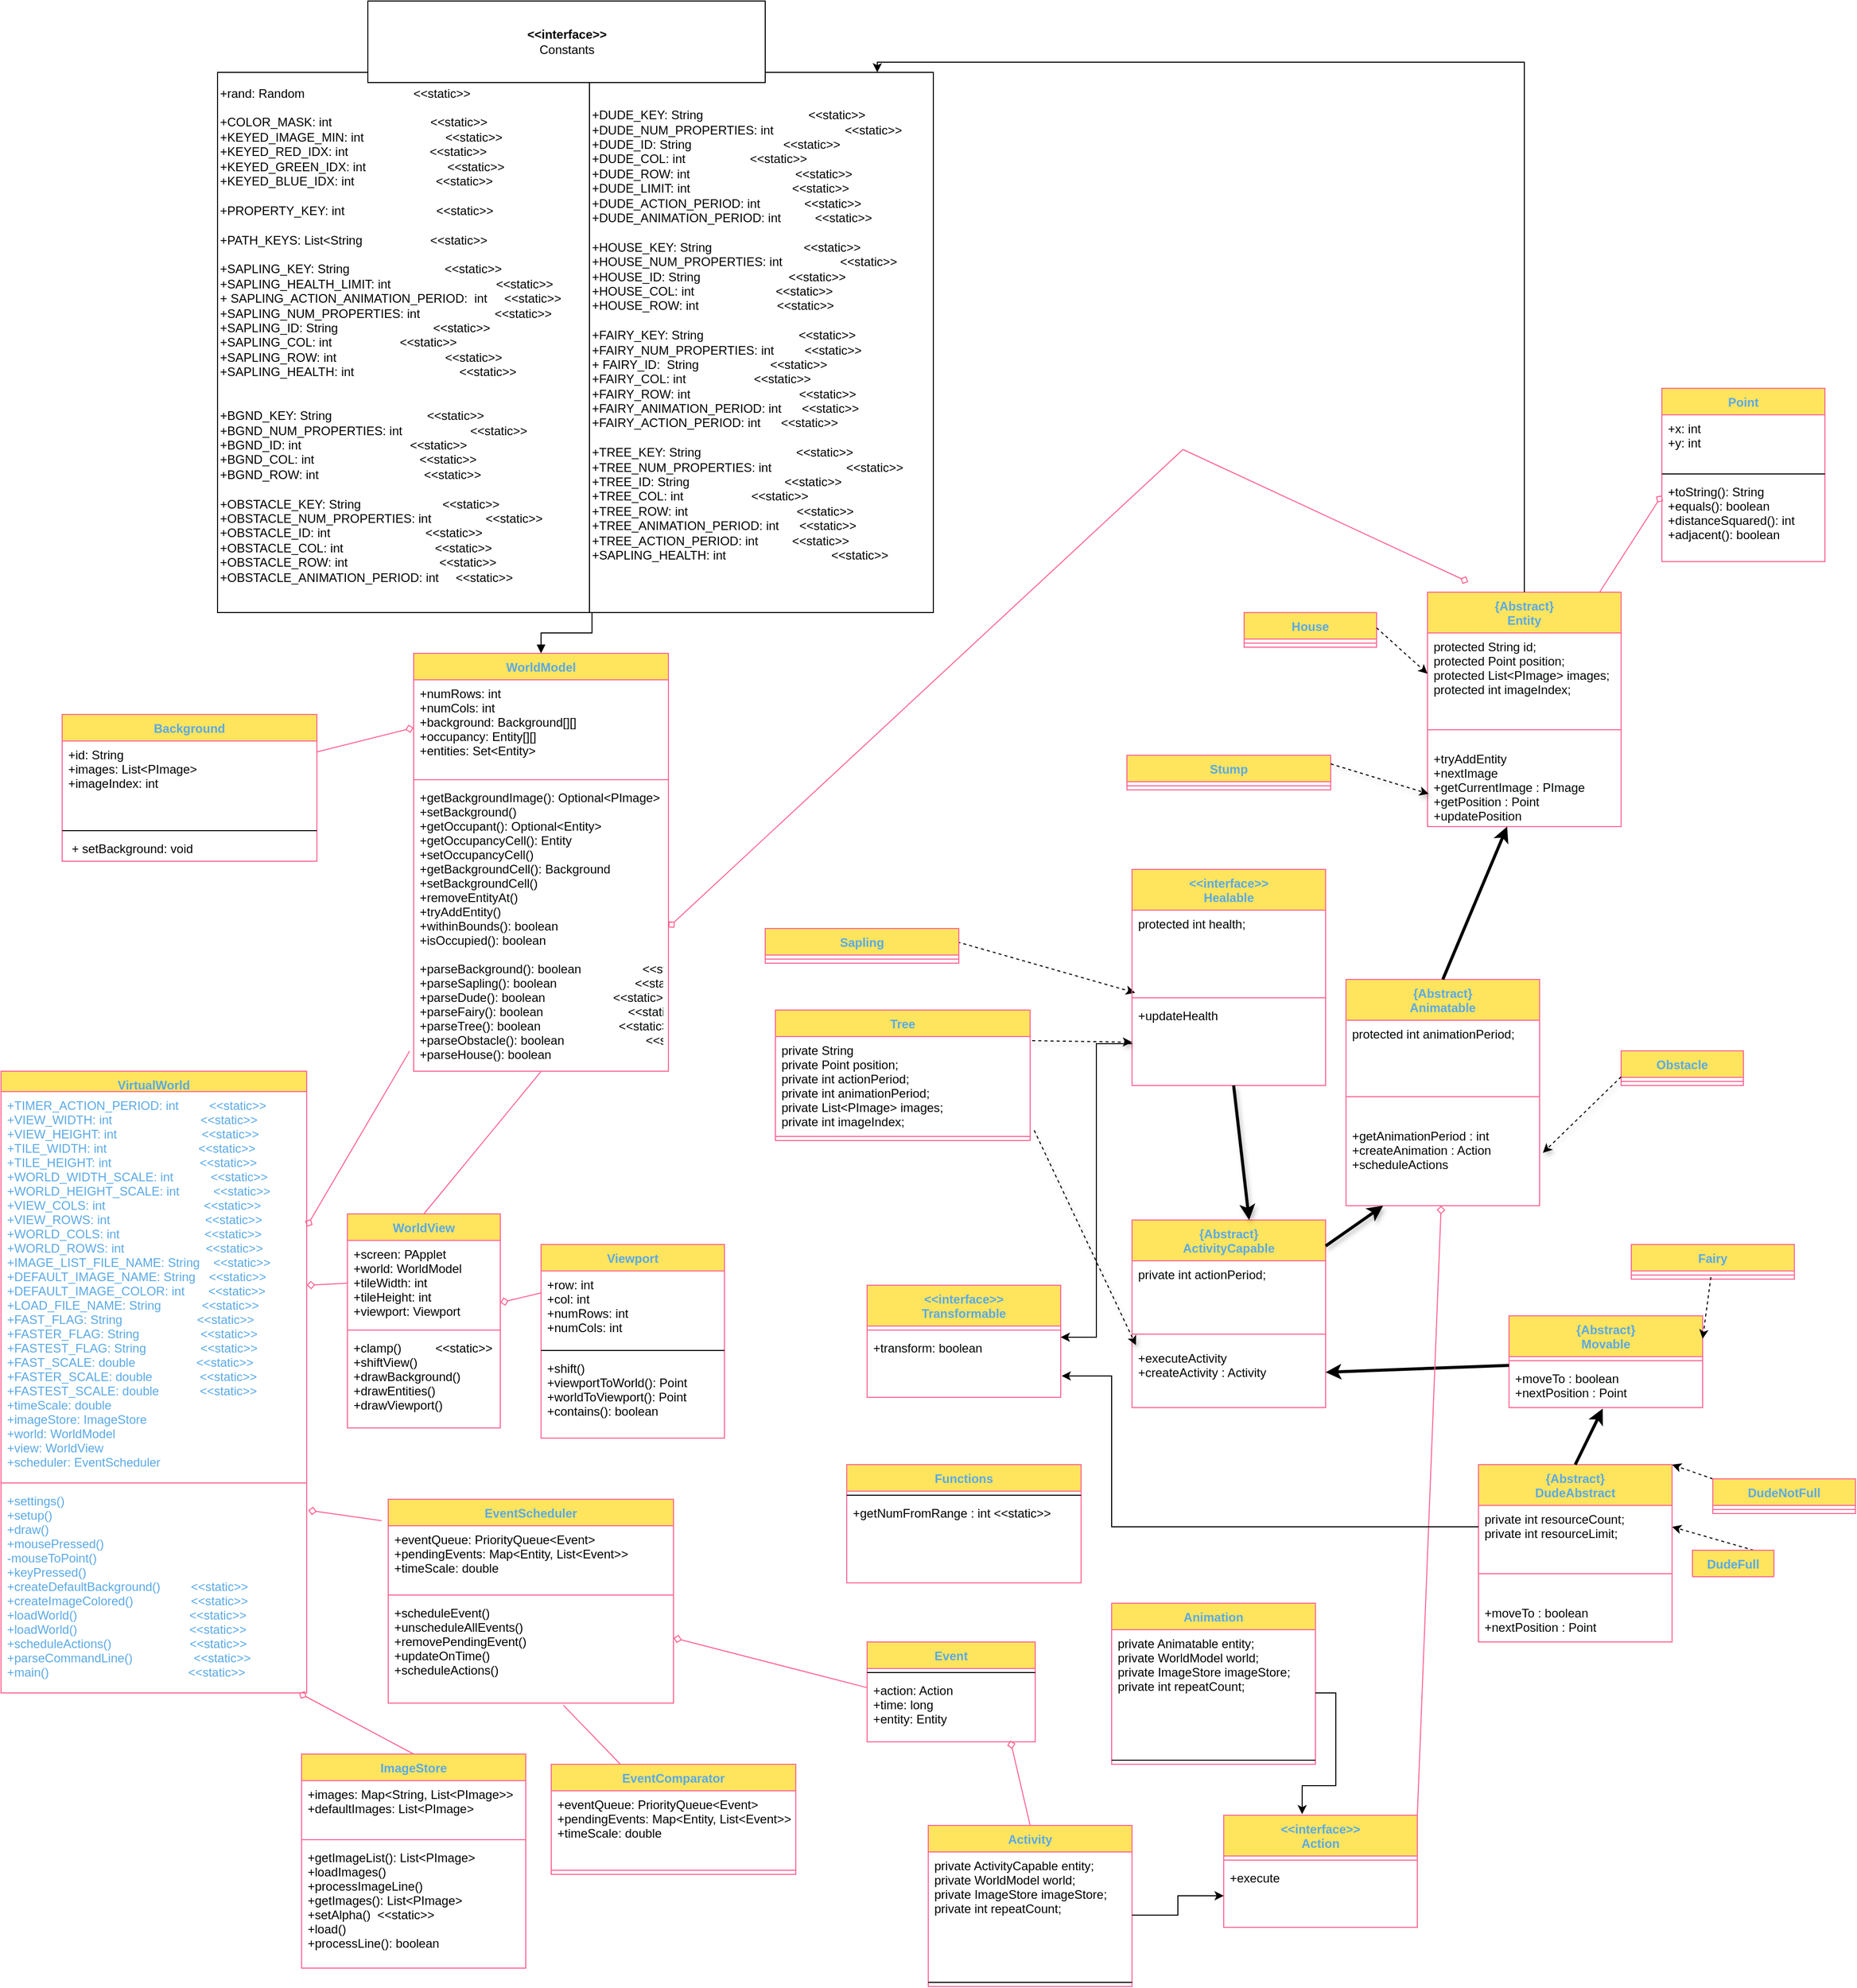 <mxfile version="15.7.3" type="device"><diagram id="Yo6Zvny2ZRX3JAPKxXua" name="Page 2"><mxGraphModel dx="788" dy="1683" grid="1" gridSize="10" guides="1" tooltips="1" connect="1" arrows="1" fold="1" page="1" pageScale="1" pageWidth="850" pageHeight="1100" math="0" shadow="0"><root><mxCell id="0"/><mxCell id="1" parent="0"/><mxCell id="8I9pphBKhg92I5GMk5e_-31" value="" style="graphMlID=e0;endArrow=none;strokeColor=#FF6392;strokeWidth=1.0;startArrow=diamond;startFill=0;endFill=1;exitX=1;exitY=0.25;exitDx=0;exitDy=0;fontColor=#5AA9E6;entryX=-0.016;entryY=0.93;entryDx=0;entryDy=0;entryPerimeter=0;" parent="1" source="8I9pphBKhg92I5GMk5e_-50" target="8I9pphBKhg92I5GMk5e_-57" edge="1"><mxGeometry relative="1" as="geometry"/></mxCell><mxCell id="8I9pphBKhg92I5GMk5e_-32" value="" style="graphMlID=e1;endArrow=none;strokeColor=#FF6392;strokeWidth=1.0;startArrow=diamond;startFill=0;endFill=1;exitX=1;exitY=0.5;exitDx=0;exitDy=0;fontColor=#5AA9E6;entryX=0;entryY=0.5;entryDx=0;entryDy=0;" parent="1" source="8I9pphBKhg92I5GMk5e_-51" target="8I9pphBKhg92I5GMk5e_-61" edge="1"><mxGeometry relative="1" as="geometry"/></mxCell><mxCell id="8I9pphBKhg92I5GMk5e_-33" value="" style="graphMlID=e2;endArrow=none;strokeColor=#FF6392;strokeWidth=1.0;startArrow=diamond;startFill=0;endFill=1;fontColor=#5AA9E6;entryX=0;entryY=0.25;entryDx=0;entryDy=0;" parent="1" source="8I9pphBKhg92I5GMk5e_-60" target="8I9pphBKhg92I5GMk5e_-89" edge="1"><mxGeometry relative="1" as="geometry"><mxPoint x="648" y="240" as="sourcePoint"/></mxGeometry></mxCell><mxCell id="8I9pphBKhg92I5GMk5e_-34" value="" style="graphMlID=e3;endArrow=none;strokeColor=#FF6392;strokeWidth=1.0;startArrow=diamond;startFill=0;endFill=1;exitX=1.005;exitY=0.113;exitDx=0;exitDy=0;exitPerimeter=0;fontColor=#5AA9E6;entryX=-0.023;entryY=0.105;entryDx=0;entryDy=0;entryPerimeter=0;" parent="1" source="8I9pphBKhg92I5GMk5e_-53" target="8I9pphBKhg92I5GMk5e_-64" edge="1"><mxGeometry relative="1" as="geometry"><mxPoint x="840" y="580" as="targetPoint"/></mxGeometry></mxCell><mxCell id="8I9pphBKhg92I5GMk5e_-35" value="" style="graphMlID=e4;endArrow=none;strokeColor=#FF6392;strokeWidth=1.0;startArrow=diamond;startFill=0;endFill=1;exitX=0.975;exitY=1;exitDx=0;exitDy=0;exitPerimeter=0;fontColor=#5AA9E6;entryX=0.5;entryY=0;entryDx=0;entryDy=0;" parent="1" source="8I9pphBKhg92I5GMk5e_-53" target="8I9pphBKhg92I5GMk5e_-68" edge="1"><mxGeometry relative="1" as="geometry"/></mxCell><mxCell id="8I9pphBKhg92I5GMk5e_-36" value="" style="graphMlID=e5;endArrow=none;strokeColor=#FF6392;strokeWidth=1.0;startArrow=diamond;startFill=0;endFill=1;fontColor=#5AA9E6;exitX=0;exitY=0.5;exitDx=0;exitDy=0;" parent="1" source="8I9pphBKhg92I5GMk5e_-55" target="8I9pphBKhg92I5GMk5e_-82" edge="1"><mxGeometry relative="1" as="geometry"/></mxCell><mxCell id="8I9pphBKhg92I5GMk5e_-37" value="" style="graphMlID=e6;endArrow=none;strokeColor=#FF6392;strokeWidth=1.0;startArrow=diamond;startFill=0;endFill=1;fontColor=#5AA9E6;" parent="1" source="8I9pphBKhg92I5GMk5e_-64" target="8I9pphBKhg92I5GMk5e_-97" edge="1"><mxGeometry relative="1" as="geometry"/></mxCell><mxCell id="8I9pphBKhg92I5GMk5e_-38" value="" style="graphMlID=e7;endArrow=none;strokeColor=#FF6392;strokeWidth=1.0;startArrow=none;startFill=1;endFill=1;fontColor=#5AA9E6;exitX=0.614;exitY=1.02;exitDx=0;exitDy=0;exitPerimeter=0;" parent="1" source="8I9pphBKhg92I5GMk5e_-67" target="8I9pphBKhg92I5GMk5e_-72" edge="1"><mxGeometry relative="1" as="geometry"/></mxCell><mxCell id="8I9pphBKhg92I5GMk5e_-39" value="" style="graphMlID=e8;endArrow=none;strokeColor=#FF6392;strokeWidth=1.0;startArrow=diamond;startFill=0;endFill=1;fontColor=#5AA9E6;exitX=1;exitY=0.5;exitDx=0;exitDy=0;" parent="1" source="8I9pphBKhg92I5GMk5e_-57" edge="1"><mxGeometry relative="1" as="geometry"><mxPoint x="710" y="80" as="sourcePoint"/><mxPoint x="1180" y="-460" as="targetPoint"/></mxGeometry></mxCell><mxCell id="8I9pphBKhg92I5GMk5e_-42" value="" style="graphMlID=e11;endArrow=none;strokeColor=#FF6392;strokeWidth=1.0;startArrow=diamond;startFill=0;endFill=1;fontColor=#5AA9E6;exitX=0.852;exitY=0.979;exitDx=0;exitDy=0;entryX=0.5;entryY=0;entryDx=0;entryDy=0;exitPerimeter=0;" parent="1" source="8I9pphBKhg92I5GMk5e_-97" target="8I9pphBKhg92I5GMk5e_-108" edge="1"><mxGeometry relative="1" as="geometry"/></mxCell><mxCell id="8I9pphBKhg92I5GMk5e_-44" value="" style="graphMlID=e13;endArrow=none;strokeColor=#FF6392;strokeWidth=1.0;startArrow=none;startFill=1;endFill=1;fontColor=#5AA9E6;entryX=0.499;entryY=1.002;entryDx=0;entryDy=0;entryPerimeter=0;exitX=0.5;exitY=0;exitDx=0;exitDy=0;" parent="1" source="8I9pphBKhg92I5GMk5e_-60" target="8I9pphBKhg92I5GMk5e_-57" edge="1"><mxGeometry relative="1" as="geometry"/></mxCell><mxCell id="8I9pphBKhg92I5GMk5e_-50" value="VirtualWorld" style="swimlane;fontStyle=1;align=center;verticalAlign=top;childLayout=stackLayout;horizontal=1;startSize=20;horizontalStack=0;resizeParent=1;resizeParentMax=0;resizeLast=0;collapsible=1;marginBottom=0;hachureGap=4;pointerEvents=0;fillColor=#FFE45E;strokeColor=#FF6392;fontColor=#5AA9E6;" parent="1" vertex="1"><mxGeometry x="20" y="150" width="300" height="610" as="geometry"/></mxCell><mxCell id="8I9pphBKhg92I5GMk5e_-51" value="+TIMER_ACTION_PERIOD: int         &lt;&lt;static&gt;&gt;&#10;+VIEW_WIDTH: int                          &lt;&lt;static&gt;&gt;&#10;+VIEW_HEIGHT: int                         &lt;&lt;static&gt;&gt;&#10;+TILE_WIDTH: int                           &lt;&lt;static&gt;&gt;&#10;+TILE_HEIGHT: int                          &lt;&lt;static&gt;&gt;&#10;+WORLD_WIDTH_SCALE: int           &lt;&lt;static&gt;&gt;&#10;+WORLD_HEIGHT_SCALE: int          &lt;&lt;static&gt;&gt;&#10;+VIEW_COLS: int                             &lt;&lt;static&gt;&gt;&#10;+VIEW_ROWS: int                            &lt;&lt;static&gt;&gt;&#10;+WORLD_COLS: int                         &lt;&lt;static&gt;&gt;&#10;+WORLD_ROWS: int                        &lt;&lt;static&gt;&gt;&#10;+IMAGE_LIST_FILE_NAME: String    &lt;&lt;static&gt;&gt;&#10;+DEFAULT_IMAGE_NAME: String    &lt;&lt;static&gt;&gt;&#10;+DEFAULT_IMAGE_COLOR: int       &lt;&lt;static&gt;&gt;&#10;+LOAD_FILE_NAME: String            &lt;&lt;static&gt;&gt;&#10;+FAST_FLAG: String                      &lt;&lt;static&gt;&gt;&#10;+FASTER_FLAG: String                  &lt;&lt;static&gt;&gt;&#10;+FASTEST_FLAG: String                &lt;&lt;static&gt;&gt;&#10;+FAST_SCALE: double                  &lt;&lt;static&gt;&gt;&#10;+FASTER_SCALE: double              &lt;&lt;static&gt;&gt;&#10;+FASTEST_SCALE: double            &lt;&lt;static&gt;&gt;&#10;+timeScale: double&#10;+imageStore: ImageStore&#10;+world: WorldModel&#10;+view: WorldView&#10;+scheduler: EventScheduler" style="text;strokeColor=none;fillColor=none;align=left;verticalAlign=top;spacingLeft=4;spacingRight=4;overflow=hidden;rotatable=0;points=[[0,0.5],[1,0.5]];portConstraint=eastwest;fontColor=#5AA9E6;" parent="8I9pphBKhg92I5GMk5e_-50" vertex="1"><mxGeometry y="20" width="300" height="380" as="geometry"/></mxCell><mxCell id="8I9pphBKhg92I5GMk5e_-52" value="" style="line;strokeWidth=1;fillColor=none;align=left;verticalAlign=middle;spacingTop=-1;spacingLeft=3;spacingRight=3;rotatable=0;labelPosition=right;points=[];portConstraint=eastwest;strokeColor=#FF6392;fontColor=#5AA9E6;" parent="8I9pphBKhg92I5GMk5e_-50" vertex="1"><mxGeometry y="400" width="300" height="8" as="geometry"/></mxCell><mxCell id="8I9pphBKhg92I5GMk5e_-53" value="+settings()&#10;+setup()&#10;+draw()&#10;+mousePressed()&#10;-mouseToPoint()&#10;+keyPressed()&#10;+createDefaultBackground()         &lt;&lt;static&gt;&gt;&#10;+createImageColored()                 &lt;&lt;static&gt;&gt;&#10;+loadWorld()                                 &lt;&lt;static&gt;&gt;&#10;+loadWorld()                                 &lt;&lt;static&gt;&gt;&#10;+scheduleActions()                       &lt;&lt;static&gt;&gt;&#10;+parseCommandLine()                  &lt;&lt;static&gt;&gt;&#10;+main()                                         &lt;&lt;static&gt;&gt;" style="text;strokeColor=none;fillColor=none;align=left;verticalAlign=top;spacingLeft=4;spacingRight=4;overflow=hidden;rotatable=0;points=[[0,0.5],[1,0.5]];portConstraint=eastwest;fontColor=#5AA9E6;" parent="8I9pphBKhg92I5GMk5e_-50" vertex="1"><mxGeometry y="408" width="300" height="202" as="geometry"/></mxCell><mxCell id="8I9pphBKhg92I5GMk5e_-54" value="WorldModel" style="swimlane;fontStyle=1;align=center;verticalAlign=top;childLayout=stackLayout;horizontal=1;startSize=26;horizontalStack=0;resizeParent=1;resizeParentMax=0;resizeLast=0;collapsible=1;marginBottom=0;hachureGap=4;pointerEvents=0;sketch=0;fontColor=#5AA9E6;strokeColor=#FF6392;fillColor=#FFE45E;" parent="1" vertex="1"><mxGeometry x="425" y="-260" width="250" height="410" as="geometry"/></mxCell><mxCell id="8I9pphBKhg92I5GMk5e_-55" value="+numRows: int&#10;+numCols: int&#10;+background: Background[][]&#10;+occupancy: Entity[][]&#10;+entities: Set&lt;Entity&gt;" style="text;strokeColor=none;fillColor=none;align=left;verticalAlign=top;spacingLeft=4;spacingRight=4;overflow=hidden;rotatable=0;points=[[0,0.5],[1,0.5]];portConstraint=eastwest;fontColor=#000000;" parent="8I9pphBKhg92I5GMk5e_-54" vertex="1"><mxGeometry y="26" width="250" height="94" as="geometry"/></mxCell><mxCell id="8I9pphBKhg92I5GMk5e_-56" value="" style="line;strokeWidth=1;fillColor=none;align=left;verticalAlign=middle;spacingTop=-1;spacingLeft=3;spacingRight=3;rotatable=0;labelPosition=right;points=[];portConstraint=eastwest;strokeColor=#FF6392;fontColor=#5AA9E6;" parent="8I9pphBKhg92I5GMk5e_-54" vertex="1"><mxGeometry y="120" width="250" height="8" as="geometry"/></mxCell><mxCell id="8I9pphBKhg92I5GMk5e_-57" value="+getBackgroundImage(): Optional&lt;PImage&gt;      &lt;&lt;static&gt;&gt;&#10;+setBackground()                            &#10;+getOccupant(): Optional&lt;Entity&gt;             &#10;+getOccupancyCell(): Entity                &#10;+setOccupancyCell()                          &#10;+getBackgroundCell(): Background            &#10;+setBackgroundCell()&#10;+removeEntityAt()&#10;+tryAddEntity()                                                &lt;&lt;static&gt;&gt;&#10;+withinBounds(): boolean                                   &lt;&lt;static&gt;&gt;&#10;+isOccupied(): boolean  &#10;&#10;+parseBackground(): boolean                  &lt;&lt;static&gt;&gt;&#10;+parseSapling(): boolean                       &lt;&lt;static&gt;&gt;&#10;+parseDude(): boolean                    &lt;&lt;static&gt;&gt;&#10;+parseFairy(): boolean                         &lt;&lt;static&gt;&gt;&#10;+parseTree(): boolean                       &lt;&lt;static&gt;&gt;&#10;+parseObstacle(): boolean                        &lt;&lt;static&gt;&gt;&#10;+parseHouse(): boolean  " style="text;strokeColor=none;fillColor=none;align=left;verticalAlign=top;spacingLeft=4;spacingRight=4;overflow=hidden;rotatable=0;points=[[0,0.5],[1,0.5]];portConstraint=eastwest;fontColor=#020405;" parent="8I9pphBKhg92I5GMk5e_-54" vertex="1"><mxGeometry y="128" width="250" height="282" as="geometry"/></mxCell><mxCell id="8I9pphBKhg92I5GMk5e_-60" value="WorldView" style="swimlane;fontStyle=1;align=center;verticalAlign=top;childLayout=stackLayout;horizontal=1;startSize=26;horizontalStack=0;resizeParent=1;resizeParentMax=0;resizeLast=0;collapsible=1;marginBottom=0;hachureGap=4;pointerEvents=0;sketch=0;fontColor=#5AA9E6;strokeColor=#FF6392;fillColor=#FFE45E;" parent="1" vertex="1"><mxGeometry x="360" y="290" width="150" height="210" as="geometry"/></mxCell><mxCell id="8I9pphBKhg92I5GMk5e_-61" value="+screen: PApplet&#10;+world: WorldModel&#10;+tileWidth: int&#10;+tileHeight: int&#10;+viewport: Viewport" style="text;strokeColor=none;fillColor=none;align=left;verticalAlign=top;spacingLeft=4;spacingRight=4;overflow=hidden;rotatable=0;points=[[0,0.5],[1,0.5]];portConstraint=eastwest;fontColor=#000000;" parent="8I9pphBKhg92I5GMk5e_-60" vertex="1"><mxGeometry y="26" width="150" height="84" as="geometry"/></mxCell><mxCell id="8I9pphBKhg92I5GMk5e_-62" value="" style="line;strokeWidth=1;fillColor=none;align=left;verticalAlign=middle;spacingTop=-1;spacingLeft=3;spacingRight=3;rotatable=0;labelPosition=right;points=[];portConstraint=eastwest;strokeColor=#FF6392;fontColor=#5AA9E6;" parent="8I9pphBKhg92I5GMk5e_-60" vertex="1"><mxGeometry y="110" width="150" height="8" as="geometry"/></mxCell><mxCell id="8I9pphBKhg92I5GMk5e_-63" value="+clamp()          &lt;&lt;static&gt;&gt;&#10;+shiftView()                                 &lt;&lt;static&gt;&gt;&#10;+drawBackground()                            &lt;&lt;static&gt;&gt;&#10;+drawEntities()                              &lt;&lt;static&gt;&gt;&#10;+drawViewport()  " style="text;strokeColor=none;fillColor=none;align=left;verticalAlign=top;spacingLeft=4;spacingRight=4;overflow=hidden;rotatable=0;points=[[0,0.5],[1,0.5]];portConstraint=eastwest;fontColor=#000000;" parent="8I9pphBKhg92I5GMk5e_-60" vertex="1"><mxGeometry y="118" width="150" height="92" as="geometry"/></mxCell><mxCell id="8I9pphBKhg92I5GMk5e_-64" value="EventScheduler" style="swimlane;fontStyle=1;align=center;verticalAlign=top;childLayout=stackLayout;horizontal=1;startSize=26;horizontalStack=0;resizeParent=1;resizeParentMax=0;resizeLast=0;collapsible=1;marginBottom=0;hachureGap=4;pointerEvents=0;sketch=0;fontColor=#5AA9E6;strokeColor=#FF6392;fillColor=#FFE45E;" parent="1" vertex="1"><mxGeometry x="400" y="570" width="280" height="200" as="geometry"/></mxCell><mxCell id="8I9pphBKhg92I5GMk5e_-65" value="+eventQueue: PriorityQueue&lt;Event&gt;&#10;+pendingEvents: Map&lt;Entity, List&lt;Event&gt;&gt;&#10;+timeScale: double" style="text;strokeColor=none;fillColor=none;align=left;verticalAlign=top;spacingLeft=4;spacingRight=4;overflow=hidden;rotatable=0;points=[[0,0.5],[1,0.5]];portConstraint=eastwest;fontColor=#000000;" parent="8I9pphBKhg92I5GMk5e_-64" vertex="1"><mxGeometry y="26" width="280" height="64" as="geometry"/></mxCell><mxCell id="8I9pphBKhg92I5GMk5e_-66" value="" style="line;strokeWidth=1;fillColor=none;align=left;verticalAlign=middle;spacingTop=-1;spacingLeft=3;spacingRight=3;rotatable=0;labelPosition=right;points=[];portConstraint=eastwest;strokeColor=#FF6392;fontColor=#5AA9E6;" parent="8I9pphBKhg92I5GMk5e_-64" vertex="1"><mxGeometry y="90" width="280" height="8" as="geometry"/></mxCell><mxCell id="8I9pphBKhg92I5GMk5e_-67" value="+scheduleEvent()                                 &#10;+unscheduleAllEvents()                       &#10;+removePendingEvent()                        &#10;+updateOnTime()&#10;+scheduleActions()   " style="text;strokeColor=none;fillColor=none;align=left;verticalAlign=top;spacingLeft=4;spacingRight=4;overflow=hidden;rotatable=0;points=[[0,0.5],[1,0.5]];portConstraint=eastwest;fontColor=#000000;" parent="8I9pphBKhg92I5GMk5e_-64" vertex="1"><mxGeometry y="98" width="280" height="102" as="geometry"/></mxCell><mxCell id="8I9pphBKhg92I5GMk5e_-68" value="ImageStore" style="swimlane;fontStyle=1;align=center;verticalAlign=top;childLayout=stackLayout;horizontal=1;startSize=26;horizontalStack=0;resizeParent=1;resizeParentMax=0;resizeLast=0;collapsible=1;marginBottom=0;hachureGap=4;pointerEvents=0;sketch=0;fontColor=#5AA9E6;strokeColor=#FF6392;fillColor=#FFE45E;" parent="1" vertex="1"><mxGeometry x="315" y="820" width="220" height="210" as="geometry"/></mxCell><mxCell id="8I9pphBKhg92I5GMk5e_-69" value="+images: Map&lt;String, List&lt;PImage&gt;&gt;&#10;+defaultImages: List&lt;PImage&gt;" style="text;strokeColor=none;fillColor=none;align=left;verticalAlign=top;spacingLeft=4;spacingRight=4;overflow=hidden;rotatable=0;points=[[0,0.5],[1,0.5]];portConstraint=eastwest;fontColor=#000000;" parent="8I9pphBKhg92I5GMk5e_-68" vertex="1"><mxGeometry y="26" width="220" height="54" as="geometry"/></mxCell><mxCell id="8I9pphBKhg92I5GMk5e_-70" value="" style="line;strokeWidth=1;fillColor=none;align=left;verticalAlign=middle;spacingTop=-1;spacingLeft=3;spacingRight=3;rotatable=0;labelPosition=right;points=[];portConstraint=eastwest;strokeColor=#FF6392;fontColor=#5AA9E6;" parent="8I9pphBKhg92I5GMk5e_-68" vertex="1"><mxGeometry y="80" width="220" height="8" as="geometry"/></mxCell><mxCell id="8I9pphBKhg92I5GMk5e_-71" value="+getImageList(): List&lt;PImage&gt;                &lt;&lt;static&gt;&gt;&#10;+loadImages()                               &#10;+processImageLine()                         &#10;+getImages(): List&lt;PImage&gt;                   &lt;&lt;static&gt;&gt;&#10;+setAlpha()  &lt;&lt;static&gt;&gt;&#10;+load()                                      &#10;+processLine(): boolean       " style="text;strokeColor=none;fillColor=none;align=left;verticalAlign=top;spacingLeft=4;spacingRight=4;overflow=hidden;rotatable=0;points=[[0,0.5],[1,0.5]];portConstraint=eastwest;fontColor=#000000;" parent="8I9pphBKhg92I5GMk5e_-68" vertex="1"><mxGeometry y="88" width="220" height="122" as="geometry"/></mxCell><mxCell id="8I9pphBKhg92I5GMk5e_-72" value="EventComparator" style="swimlane;fontStyle=1;align=center;verticalAlign=top;childLayout=stackLayout;horizontal=1;startSize=26;horizontalStack=0;resizeParent=1;resizeParentMax=0;resizeLast=0;collapsible=1;marginBottom=0;hachureGap=4;pointerEvents=0;sketch=0;fontColor=#5AA9E6;strokeColor=#FF6392;fillColor=#FFE45E;" parent="1" vertex="1"><mxGeometry x="560" y="830" width="240" height="108" as="geometry"/></mxCell><mxCell id="8I9pphBKhg92I5GMk5e_-73" value="+eventQueue: PriorityQueue&lt;Event&gt;&#10;+pendingEvents: Map&lt;Entity, List&lt;Event&gt;&gt;&#10;+timeScale: double" style="text;strokeColor=none;fillColor=none;align=left;verticalAlign=top;spacingLeft=4;spacingRight=4;overflow=hidden;rotatable=0;points=[[0,0.5],[1,0.5]];portConstraint=eastwest;fontColor=#000000;" parent="8I9pphBKhg92I5GMk5e_-72" vertex="1"><mxGeometry y="26" width="240" height="74" as="geometry"/></mxCell><mxCell id="8I9pphBKhg92I5GMk5e_-74" value="" style="line;strokeWidth=1;fillColor=none;align=left;verticalAlign=middle;spacingTop=-1;spacingLeft=3;spacingRight=3;rotatable=0;labelPosition=right;points=[];portConstraint=eastwest;strokeColor=#FF6392;fontColor=#5AA9E6;" parent="8I9pphBKhg92I5GMk5e_-72" vertex="1"><mxGeometry y="100" width="240" height="8" as="geometry"/></mxCell><mxCell id="8I9pphBKhg92I5GMk5e_-81" value="Background" style="swimlane;fontStyle=1;align=center;verticalAlign=top;childLayout=stackLayout;horizontal=1;startSize=26;horizontalStack=0;resizeParent=1;resizeParentMax=0;resizeLast=0;collapsible=1;marginBottom=0;hachureGap=4;pointerEvents=0;sketch=0;fontColor=#5AA9E6;strokeColor=#FF6392;fillColor=#FFE45E;" parent="1" vertex="1"><mxGeometry x="80" y="-200" width="250" height="144" as="geometry"/></mxCell><mxCell id="8I9pphBKhg92I5GMk5e_-82" value="+id: String&#10;+images: List&lt;PImage&gt;&#10;+imageIndex: int" style="text;strokeColor=none;fillColor=none;align=left;verticalAlign=top;spacingLeft=4;spacingRight=4;overflow=hidden;rotatable=0;points=[[0,0.5],[1,0.5]];portConstraint=eastwest;" parent="8I9pphBKhg92I5GMk5e_-81" vertex="1"><mxGeometry y="26" width="250" height="84" as="geometry"/></mxCell><mxCell id="8I9pphBKhg92I5GMk5e_-83" value="" style="line;strokeWidth=1;fillColor=none;align=left;verticalAlign=middle;spacingTop=-1;spacingLeft=3;spacingRight=3;rotatable=0;labelPosition=right;points=[];portConstraint=eastwest;" parent="8I9pphBKhg92I5GMk5e_-81" vertex="1"><mxGeometry y="110" width="250" height="8" as="geometry"/></mxCell><mxCell id="8I9pphBKhg92I5GMk5e_-84" value=" + setBackground: void&#10;" style="text;strokeColor=none;fillColor=none;align=left;verticalAlign=top;spacingLeft=4;spacingRight=4;overflow=hidden;rotatable=0;points=[[0,0.5],[1,0.5]];portConstraint=eastwest;" parent="8I9pphBKhg92I5GMk5e_-81" vertex="1"><mxGeometry y="118" width="250" height="26" as="geometry"/></mxCell><mxCell id="8I9pphBKhg92I5GMk5e_-89" value="Viewport" style="swimlane;fontStyle=1;align=center;verticalAlign=top;childLayout=stackLayout;horizontal=1;startSize=26;horizontalStack=0;resizeParent=1;resizeParentMax=0;resizeLast=0;collapsible=1;marginBottom=0;hachureGap=4;pointerEvents=0;sketch=0;fontColor=#5AA9E6;strokeColor=#FF6392;fillColor=#FFE45E;" parent="1" vertex="1"><mxGeometry x="550" y="320" width="180" height="190" as="geometry"/></mxCell><mxCell id="8I9pphBKhg92I5GMk5e_-90" value="+row: int&#10;+col: int&#10;+numRows: int&#10;+numCols: int" style="text;strokeColor=none;fillColor=none;align=left;verticalAlign=top;spacingLeft=4;spacingRight=4;overflow=hidden;rotatable=0;points=[[0,0.5],[1,0.5]];portConstraint=eastwest;" parent="8I9pphBKhg92I5GMk5e_-89" vertex="1"><mxGeometry y="26" width="180" height="74" as="geometry"/></mxCell><mxCell id="8I9pphBKhg92I5GMk5e_-91" value="" style="line;strokeWidth=1;fillColor=none;align=left;verticalAlign=middle;spacingTop=-1;spacingLeft=3;spacingRight=3;rotatable=0;labelPosition=right;points=[];portConstraint=eastwest;" parent="8I9pphBKhg92I5GMk5e_-89" vertex="1"><mxGeometry y="100" width="180" height="8" as="geometry"/></mxCell><mxCell id="8I9pphBKhg92I5GMk5e_-92" value="+shift() &#10;+viewportToWorld(): Point                    &lt;&lt;static&gt;&gt;&#10;+worldToViewport(): Point &#10;+contains(): boolean" style="text;strokeColor=none;fillColor=none;align=left;verticalAlign=top;spacingLeft=4;spacingRight=4;overflow=hidden;rotatable=0;points=[[0,0.5],[1,0.5]];portConstraint=eastwest;" parent="8I9pphBKhg92I5GMk5e_-89" vertex="1"><mxGeometry y="108" width="180" height="82" as="geometry"/></mxCell><mxCell id="8I9pphBKhg92I5GMk5e_-96" value="Event" style="swimlane;fontStyle=1;align=center;verticalAlign=top;childLayout=stackLayout;horizontal=1;startSize=26;horizontalStack=0;resizeParent=1;resizeParentMax=0;resizeLast=0;collapsible=1;marginBottom=0;hachureGap=4;pointerEvents=0;sketch=0;fontColor=#5AA9E6;strokeColor=#FF6392;fillColor=#FFE45E;" parent="1" vertex="1"><mxGeometry x="870" y="710" width="165" height="98" as="geometry"/></mxCell><mxCell id="8I9pphBKhg92I5GMk5e_-98" value="" style="line;strokeWidth=1;fillColor=none;align=left;verticalAlign=middle;spacingTop=-1;spacingLeft=3;spacingRight=3;rotatable=0;labelPosition=right;points=[];portConstraint=eastwest;" parent="8I9pphBKhg92I5GMk5e_-96" vertex="1"><mxGeometry y="26" width="165" height="8" as="geometry"/></mxCell><mxCell id="8I9pphBKhg92I5GMk5e_-97" value="+action: Action&#10;+time: long&#10;+entity: Entity" style="text;strokeColor=none;fillColor=none;align=left;verticalAlign=top;spacingLeft=4;spacingRight=4;overflow=hidden;rotatable=0;points=[[0,0.5],[1,0.5]];portConstraint=eastwest;" parent="8I9pphBKhg92I5GMk5e_-96" vertex="1"><mxGeometry y="34" width="165" height="64" as="geometry"/></mxCell><mxCell id="8I9pphBKhg92I5GMk5e_-108" value="Activity" style="swimlane;fontStyle=1;align=center;verticalAlign=top;childLayout=stackLayout;horizontal=1;startSize=26;horizontalStack=0;resizeParent=1;resizeParentMax=0;resizeLast=0;collapsible=1;marginBottom=0;hachureGap=4;pointerEvents=0;sketch=0;fontColor=#5AA9E6;strokeColor=#FF6392;fillColor=#FFE45E;" parent="1" vertex="1"><mxGeometry x="930" y="890" width="200" height="158" as="geometry"/></mxCell><mxCell id="8I9pphBKhg92I5GMk5e_-109" value="private ActivityCapable entity;&#10;private WorldModel world;&#10;private ImageStore imageStore;&#10;private int repeatCount;" style="text;strokeColor=none;fillColor=none;align=left;verticalAlign=top;spacingLeft=4;spacingRight=4;overflow=hidden;rotatable=0;points=[[0,0.5],[1,0.5]];portConstraint=eastwest;" parent="8I9pphBKhg92I5GMk5e_-108" vertex="1"><mxGeometry y="26" width="200" height="124" as="geometry"/></mxCell><mxCell id="8I9pphBKhg92I5GMk5e_-110" value="" style="line;strokeWidth=1;fillColor=none;align=left;verticalAlign=middle;spacingTop=-1;spacingLeft=3;spacingRight=3;rotatable=0;labelPosition=right;points=[];portConstraint=eastwest;" parent="8I9pphBKhg92I5GMk5e_-108" vertex="1"><mxGeometry y="150" width="200" height="8" as="geometry"/></mxCell><mxCell id="oc4FzUFwsI-FhtQd0my3-3" value="+rand: Random&amp;nbsp; &amp;nbsp; &amp;nbsp; &amp;nbsp; &amp;nbsp; &amp;nbsp; &amp;nbsp; &amp;nbsp; &amp;nbsp; &amp;nbsp; &amp;nbsp; &amp;nbsp; &amp;nbsp; &amp;nbsp; &amp;nbsp; &amp;nbsp; &amp;lt;&amp;lt;static&amp;gt;&amp;gt;&lt;br style=&quot;padding: 0px ; margin: 0px&quot;&gt;&lt;br style=&quot;padding: 0px ; margin: 0px&quot;&gt;+COLOR_MASK: int&amp;nbsp; &amp;nbsp; &amp;nbsp; &amp;nbsp; &amp;nbsp; &amp;nbsp; &amp;nbsp; &amp;nbsp; &amp;nbsp; &amp;nbsp; &amp;nbsp; &amp;nbsp; &amp;nbsp; &amp;nbsp; &amp;nbsp;&amp;lt;&amp;lt;static&amp;gt;&amp;gt;&lt;br style=&quot;padding: 0px ; margin: 0px&quot;&gt;+KEYED_IMAGE_MIN: int&amp;nbsp; &amp;nbsp; &amp;nbsp; &amp;nbsp; &amp;nbsp; &amp;nbsp; &amp;nbsp; &amp;nbsp; &amp;nbsp; &amp;nbsp; &amp;nbsp; &amp;nbsp; &amp;lt;&amp;lt;static&amp;gt;&amp;gt;&lt;br style=&quot;padding: 0px ; margin: 0px&quot;&gt;+KEYED_RED_IDX: int&amp;nbsp; &amp;nbsp; &amp;nbsp; &amp;nbsp; &amp;nbsp; &amp;nbsp; &amp;nbsp; &amp;nbsp; &amp;nbsp; &amp;nbsp; &amp;nbsp; &amp;nbsp; &amp;lt;&amp;lt;static&amp;gt;&amp;gt;&lt;br style=&quot;padding: 0px ; margin: 0px&quot;&gt;+KEYED_GREEN_IDX: int&amp;nbsp; &amp;nbsp; &amp;nbsp; &amp;nbsp; &amp;nbsp; &amp;nbsp; &amp;nbsp; &amp;nbsp; &amp;nbsp; &amp;nbsp; &amp;nbsp; &amp;nbsp; &amp;lt;&amp;lt;static&amp;gt;&amp;gt;&lt;br style=&quot;padding: 0px ; margin: 0px&quot;&gt;+KEYED_BLUE_IDX: int&amp;nbsp; &amp;nbsp; &amp;nbsp; &amp;nbsp; &amp;nbsp; &amp;nbsp; &amp;nbsp; &amp;nbsp; &amp;nbsp; &amp;nbsp; &amp;nbsp; &amp;nbsp; &amp;lt;&amp;lt;static&amp;gt;&amp;gt;&lt;br style=&quot;padding: 0px ; margin: 0px&quot;&gt;&lt;br style=&quot;padding: 0px ; margin: 0px&quot;&gt;+PROPERTY_KEY: int&amp;nbsp; &amp;nbsp; &amp;nbsp; &amp;nbsp; &amp;nbsp; &amp;nbsp; &amp;nbsp; &amp;nbsp; &amp;nbsp; &amp;nbsp; &amp;nbsp; &amp;nbsp; &amp;nbsp; &amp;nbsp;&amp;lt;&amp;lt;static&amp;gt;&amp;gt;&lt;br style=&quot;padding: 0px ; margin: 0px&quot;&gt;&lt;br style=&quot;padding: 0px ; margin: 0px&quot;&gt;+PATH_KEYS: List&amp;lt;String&amp;nbsp;&amp;nbsp;&amp;nbsp;&amp;nbsp;&amp;nbsp;&amp;nbsp;&amp;nbsp;&amp;nbsp;&amp;nbsp;&amp;nbsp;&amp;nbsp;&amp;nbsp;&amp;nbsp;&amp;nbsp;&amp;nbsp;&amp;nbsp;&amp;nbsp;&amp;nbsp;&amp;nbsp;&amp;nbsp;&amp;lt;&amp;lt;static&amp;gt;&amp;gt;&lt;br style=&quot;padding: 0px ; margin: 0px&quot;&gt;&lt;br style=&quot;padding: 0px ; margin: 0px&quot;&gt;+SAPLING_KEY: String&amp;nbsp; &amp;nbsp; &amp;nbsp; &amp;nbsp; &amp;nbsp; &amp;nbsp; &amp;nbsp; &amp;nbsp; &amp;nbsp; &amp;nbsp; &amp;nbsp; &amp;nbsp; &amp;nbsp; &amp;nbsp; &amp;lt;&amp;lt;static&amp;gt;&amp;gt;&lt;br style=&quot;padding: 0px ; margin: 0px&quot;&gt;+SAPLING_HEALTH_LIMIT: int&amp;nbsp; &amp;nbsp; &amp;nbsp; &amp;nbsp; &amp;nbsp; &amp;nbsp; &amp;nbsp; &amp;nbsp; &amp;nbsp; &amp;nbsp; &amp;nbsp; &amp;nbsp; &amp;nbsp; &amp;nbsp; &amp;nbsp; &amp;nbsp;&amp;lt;&amp;lt;static&amp;gt;&amp;gt;&lt;br style=&quot;padding: 0px ; margin: 0px&quot;&gt;+&amp;nbsp;SAPLING_ACTION_ANIMATION_PERIOD:&amp;nbsp; int&amp;nbsp; &amp;nbsp; &amp;nbsp;&amp;lt;&amp;lt;static&amp;gt;&amp;gt;&lt;br style=&quot;padding: 0px ; margin: 0px&quot;&gt;+SAPLING_NUM_PROPERTIES: int&amp;nbsp; &amp;nbsp; &amp;nbsp; &amp;nbsp; &amp;nbsp; &amp;nbsp; &amp;nbsp; &amp;nbsp; &amp;nbsp; &amp;nbsp; &amp;nbsp; &amp;lt;&amp;lt;static&amp;gt;&amp;gt;&lt;br style=&quot;padding: 0px ; margin: 0px&quot;&gt;+SAPLING_ID: String&amp;nbsp; &amp;nbsp; &amp;nbsp; &amp;nbsp; &amp;nbsp; &amp;nbsp; &amp;nbsp; &amp;nbsp; &amp;nbsp; &amp;nbsp; &amp;nbsp; &amp;nbsp; &amp;nbsp; &amp;nbsp; &amp;lt;&amp;lt;static&amp;gt;&amp;gt;&lt;br style=&quot;padding: 0px ; margin: 0px&quot;&gt;+SAPLING_COL: int&amp;nbsp; &amp;nbsp; &amp;nbsp; &amp;nbsp; &amp;nbsp; &amp;nbsp; &amp;nbsp; &amp;nbsp; &amp;nbsp; &amp;nbsp; &amp;lt;&amp;lt;static&amp;gt;&amp;gt;&lt;br style=&quot;padding: 0px ; margin: 0px&quot;&gt;+SAPLING_ROW: int&amp;nbsp; &amp;nbsp; &amp;nbsp; &amp;nbsp; &amp;nbsp; &amp;nbsp; &amp;nbsp; &amp;nbsp; &amp;nbsp; &amp;nbsp; &amp;nbsp; &amp;nbsp; &amp;nbsp; &amp;nbsp; &amp;nbsp; &amp;nbsp; &amp;lt;&amp;lt;static&amp;gt;&amp;gt;&lt;br style=&quot;padding: 0px ; margin: 0px&quot;&gt;+SAPLING_HEALTH: int&amp;nbsp; &amp;nbsp; &amp;nbsp; &amp;nbsp; &amp;nbsp; &amp;nbsp; &amp;nbsp; &amp;nbsp; &amp;nbsp; &amp;nbsp; &amp;nbsp; &amp;nbsp; &amp;nbsp; &amp;nbsp; &amp;nbsp; &amp;nbsp;&amp;lt;&amp;lt;static&amp;gt;&amp;gt;&lt;br style=&quot;padding: 0px ; margin: 0px&quot;&gt;&lt;br style=&quot;padding: 0px ; margin: 0px&quot;&gt;&lt;br style=&quot;padding: 0px ; margin: 0px&quot;&gt;+BGND_KEY: String&amp;nbsp; &amp;nbsp; &amp;nbsp; &amp;nbsp; &amp;nbsp; &amp;nbsp; &amp;nbsp; &amp;nbsp; &amp;nbsp; &amp;nbsp; &amp;nbsp; &amp;nbsp; &amp;nbsp; &amp;nbsp; &amp;lt;&amp;lt;static&amp;gt;&amp;gt;&lt;br style=&quot;padding: 0px ; margin: 0px&quot;&gt;+BGND_NUM_PROPERTIES: int&amp;nbsp; &amp;nbsp; &amp;nbsp; &amp;nbsp; &amp;nbsp; &amp;nbsp; &amp;nbsp; &amp;nbsp; &amp;nbsp; &amp;nbsp; &amp;lt;&amp;lt;static&amp;gt;&amp;gt;&lt;br style=&quot;padding: 0px ; margin: 0px&quot;&gt;+BGND_ID: int&amp;nbsp; &amp;nbsp; &amp;nbsp; &amp;nbsp; &amp;nbsp; &amp;nbsp; &amp;nbsp; &amp;nbsp; &amp;nbsp; &amp;nbsp; &amp;nbsp; &amp;nbsp; &amp;nbsp; &amp;nbsp; &amp;nbsp; &amp;nbsp; &amp;lt;&amp;lt;static&amp;gt;&amp;gt;&lt;br style=&quot;padding: 0px ; margin: 0px&quot;&gt;+BGND_COL: int&amp;nbsp; &amp;nbsp; &amp;nbsp; &amp;nbsp; &amp;nbsp; &amp;nbsp; &amp;nbsp; &amp;nbsp; &amp;nbsp; &amp;nbsp; &amp;nbsp; &amp;nbsp; &amp;nbsp; &amp;nbsp; &amp;nbsp; &amp;nbsp;&amp;lt;&amp;lt;static&amp;gt;&amp;gt;&lt;br style=&quot;padding: 0px ; margin: 0px&quot;&gt;+BGND_ROW: int&amp;nbsp; &amp;nbsp; &amp;nbsp; &amp;nbsp; &amp;nbsp; &amp;nbsp; &amp;nbsp; &amp;nbsp; &amp;nbsp; &amp;nbsp; &amp;nbsp; &amp;nbsp; &amp;nbsp; &amp;nbsp; &amp;nbsp; &amp;nbsp;&amp;lt;&amp;lt;static&amp;gt;&amp;gt;&lt;br style=&quot;padding: 0px ; margin: 0px&quot;&gt;&lt;br style=&quot;padding: 0px ; margin: 0px&quot;&gt;+OBSTACLE_KEY: String&amp;nbsp; &amp;nbsp; &amp;nbsp; &amp;nbsp; &amp;nbsp; &amp;nbsp; &amp;nbsp; &amp;nbsp; &amp;nbsp; &amp;nbsp; &amp;nbsp; &amp;nbsp; &amp;lt;&amp;lt;static&amp;gt;&amp;gt;&lt;br style=&quot;padding: 0px ; margin: 0px&quot;&gt;+OBSTACLE_NUM_PROPERTIES: int&amp;nbsp; &amp;nbsp; &amp;nbsp; &amp;nbsp; &amp;nbsp; &amp;nbsp; &amp;nbsp; &amp;nbsp; &amp;lt;&amp;lt;static&amp;gt;&amp;gt;&lt;br style=&quot;padding: 0px ; margin: 0px&quot;&gt;+OBSTACLE_ID: int&amp;nbsp; &amp;nbsp; &amp;nbsp; &amp;nbsp; &amp;nbsp; &amp;nbsp; &amp;nbsp; &amp;nbsp; &amp;nbsp; &amp;nbsp; &amp;nbsp; &amp;nbsp; &amp;nbsp; &amp;nbsp; &amp;lt;&amp;lt;static&amp;gt;&amp;gt;&lt;br style=&quot;padding: 0px ; margin: 0px&quot;&gt;+OBSTACLE_COL: int&amp;nbsp; &amp;nbsp; &amp;nbsp; &amp;nbsp; &amp;nbsp; &amp;nbsp; &amp;nbsp; &amp;nbsp; &amp;nbsp; &amp;nbsp; &amp;nbsp; &amp;nbsp; &amp;nbsp; &amp;nbsp;&amp;lt;&amp;lt;static&amp;gt;&amp;gt;&lt;br style=&quot;padding: 0px ; margin: 0px&quot;&gt;+OBSTACLE_ROW: int&amp;nbsp; &amp;nbsp; &amp;nbsp; &amp;nbsp; &amp;nbsp; &amp;nbsp; &amp;nbsp; &amp;nbsp; &amp;nbsp; &amp;nbsp; &amp;nbsp; &amp;nbsp; &amp;nbsp; &amp;nbsp;&amp;lt;&amp;lt;static&amp;gt;&amp;gt;&lt;br style=&quot;padding: 0px ; margin: 0px&quot;&gt;+OBSTACLE_ANIMATION_PERIOD: int&amp;nbsp; &amp;nbsp; &amp;nbsp;&amp;lt;&amp;lt;static&amp;gt;&amp;gt;&lt;br style=&quot;padding: 0px ; margin: 0px&quot;&gt;&lt;br style=&quot;padding: 0px ; margin: 0px&quot;&gt;" style="html=1;align=left;" parent="1" vertex="1"><mxGeometry x="232.5" y="-830" width="365" height="530" as="geometry"/></mxCell><mxCell id="oc4FzUFwsI-FhtQd0my3-4" value="+DUDE_KEY: String&amp;nbsp; &amp;nbsp; &amp;nbsp; &amp;nbsp; &amp;nbsp; &amp;nbsp; &amp;nbsp; &amp;nbsp; &amp;nbsp; &amp;nbsp; &amp;nbsp; &amp;nbsp; &amp;nbsp; &amp;nbsp; &amp;nbsp; &amp;nbsp;&amp;lt;&amp;lt;static&amp;gt;&amp;gt;&lt;br style=&quot;padding: 0px ; margin: 0px&quot;&gt;+DUDE_NUM_PROPERTIES: int&amp;nbsp; &amp;nbsp; &amp;nbsp; &amp;nbsp; &amp;nbsp; &amp;nbsp; &amp;nbsp; &amp;nbsp; &amp;nbsp; &amp;nbsp; &amp;nbsp;&amp;lt;&amp;lt;static&amp;gt;&amp;gt;&lt;br style=&quot;padding: 0px ; margin: 0px&quot;&gt;+DUDE_ID: String&amp;nbsp; &amp;nbsp; &amp;nbsp; &amp;nbsp; &amp;nbsp; &amp;nbsp; &amp;nbsp; &amp;nbsp; &amp;nbsp; &amp;nbsp; &amp;nbsp; &amp;nbsp; &amp;nbsp; &amp;nbsp;&amp;lt;&amp;lt;static&amp;gt;&amp;gt;&lt;br style=&quot;padding: 0px ; margin: 0px&quot;&gt;+DUDE_COL: int&amp;nbsp; &amp;nbsp; &amp;nbsp; &amp;nbsp; &amp;nbsp; &amp;nbsp; &amp;nbsp; &amp;nbsp; &amp;nbsp; &amp;nbsp;&amp;lt;&amp;lt;static&amp;gt;&amp;gt;&lt;br style=&quot;padding: 0px ; margin: 0px&quot;&gt;+DUDE_ROW: int&amp;nbsp; &amp;nbsp; &amp;nbsp; &amp;nbsp; &amp;nbsp; &amp;nbsp; &amp;nbsp; &amp;nbsp; &amp;nbsp; &amp;nbsp; &amp;nbsp; &amp;nbsp; &amp;nbsp; &amp;nbsp; &amp;nbsp; &amp;nbsp;&amp;lt;&amp;lt;static&amp;gt;&amp;gt;&lt;br style=&quot;padding: 0px ; margin: 0px&quot;&gt;+DUDE_LIMIT: int&amp;nbsp; &amp;nbsp; &amp;nbsp; &amp;nbsp; &amp;nbsp; &amp;nbsp; &amp;nbsp; &amp;nbsp; &amp;nbsp; &amp;nbsp; &amp;nbsp; &amp;nbsp; &amp;nbsp; &amp;nbsp; &amp;nbsp; &amp;lt;&amp;lt;static&amp;gt;&amp;gt;&lt;br style=&quot;padding: 0px ; margin: 0px&quot;&gt;+DUDE_ACTION_PERIOD: int&amp;nbsp; &amp;nbsp; &amp;nbsp; &amp;nbsp; &amp;nbsp; &amp;nbsp; &amp;nbsp;&amp;lt;&amp;lt;static&amp;gt;&amp;gt;&lt;br style=&quot;padding: 0px ; margin: 0px&quot;&gt;+DUDE_ANIMATION_PERIOD: int&amp;nbsp; &amp;nbsp; &amp;nbsp; &amp;nbsp; &amp;nbsp; &amp;lt;&amp;lt;static&amp;gt;&amp;gt;&lt;br style=&quot;padding: 0px ; margin: 0px&quot;&gt;&lt;br style=&quot;padding: 0px ; margin: 0px&quot;&gt;+HOUSE_KEY: String&amp;nbsp; &amp;nbsp; &amp;nbsp; &amp;nbsp; &amp;nbsp; &amp;nbsp; &amp;nbsp; &amp;nbsp; &amp;nbsp; &amp;nbsp; &amp;nbsp; &amp;nbsp; &amp;nbsp; &amp;nbsp;&amp;lt;&amp;lt;static&amp;gt;&amp;gt;&lt;br style=&quot;padding: 0px ; margin: 0px&quot;&gt;+HOUSE_NUM_PROPERTIES: int&amp;nbsp; &amp;nbsp; &amp;nbsp; &amp;nbsp; &amp;nbsp; &amp;nbsp; &amp;nbsp; &amp;nbsp; &amp;nbsp;&amp;lt;&amp;lt;static&amp;gt;&amp;gt;&lt;br style=&quot;padding: 0px ; margin: 0px&quot;&gt;+HOUSE_ID: String&amp;nbsp; &amp;nbsp; &amp;nbsp; &amp;nbsp; &amp;nbsp; &amp;nbsp; &amp;nbsp; &amp;nbsp; &amp;nbsp; &amp;nbsp; &amp;nbsp; &amp;nbsp; &amp;nbsp; &amp;lt;&amp;lt;static&amp;gt;&amp;gt;&lt;br style=&quot;padding: 0px ; margin: 0px&quot;&gt;+HOUSE_COL: int&amp;nbsp; &amp;nbsp; &amp;nbsp; &amp;nbsp; &amp;nbsp; &amp;nbsp; &amp;nbsp; &amp;nbsp; &amp;nbsp; &amp;nbsp; &amp;nbsp; &amp;nbsp; &amp;lt;&amp;lt;static&amp;gt;&amp;gt;&lt;br style=&quot;padding: 0px ; margin: 0px&quot;&gt;+HOUSE_ROW: int&amp;nbsp; &amp;nbsp; &amp;nbsp; &amp;nbsp; &amp;nbsp; &amp;nbsp; &amp;nbsp; &amp;nbsp; &amp;nbsp; &amp;nbsp; &amp;nbsp; &amp;nbsp;&amp;lt;&amp;lt;static&amp;gt;&amp;gt;&lt;br style=&quot;padding: 0px ; margin: 0px&quot;&gt;&lt;br style=&quot;padding: 0px ; margin: 0px&quot;&gt;+FAIRY_KEY: String&amp;nbsp; &amp;nbsp; &amp;nbsp; &amp;nbsp; &amp;nbsp; &amp;nbsp; &amp;nbsp; &amp;nbsp; &amp;nbsp; &amp;nbsp; &amp;nbsp; &amp;nbsp; &amp;nbsp; &amp;nbsp; &amp;lt;&amp;lt;static&amp;gt;&amp;gt;&lt;br style=&quot;padding: 0px ; margin: 0px&quot;&gt;+FAIRY_NUM_PROPERTIES: int&amp;nbsp; &amp;nbsp; &amp;nbsp; &amp;nbsp; &amp;nbsp;&amp;lt;&amp;lt;static&amp;gt;&amp;gt;&lt;br style=&quot;padding: 0px ; margin: 0px&quot;&gt;+&amp;nbsp;FAIRY_ID:&amp;nbsp; String&amp;nbsp;&amp;nbsp;&amp;nbsp;&amp;nbsp;&amp;nbsp;&amp;nbsp;&amp;nbsp;&amp;nbsp;&amp;nbsp;&amp;nbsp;&amp;nbsp;&amp;nbsp;&amp;nbsp;&amp;nbsp;&amp;nbsp;&amp;nbsp;&amp;nbsp; &amp;nbsp; &amp;nbsp;&amp;lt;&amp;lt;static&amp;gt;&amp;gt;&lt;br style=&quot;padding: 0px ; margin: 0px&quot;&gt;+FAIRY_COL: int&amp;nbsp; &amp;nbsp; &amp;nbsp; &amp;nbsp; &amp;nbsp; &amp;nbsp; &amp;nbsp; &amp;nbsp; &amp;nbsp; &amp;nbsp; &amp;lt;&amp;lt;static&amp;gt;&amp;gt;&lt;br style=&quot;padding: 0px ; margin: 0px&quot;&gt;+FAIRY_ROW: int&amp;nbsp; &amp;nbsp; &amp;nbsp; &amp;nbsp; &amp;nbsp; &amp;nbsp; &amp;nbsp; &amp;nbsp; &amp;nbsp; &amp;nbsp; &amp;nbsp; &amp;nbsp; &amp;nbsp; &amp;nbsp; &amp;nbsp; &amp;nbsp; &amp;lt;&amp;lt;static&amp;gt;&amp;gt;&lt;br style=&quot;padding: 0px ; margin: 0px&quot;&gt;+FAIRY_ANIMATION_PERIOD: int&amp;nbsp; &amp;nbsp; &amp;nbsp; &amp;lt;&amp;lt;static&amp;gt;&amp;gt;&lt;br style=&quot;padding: 0px ; margin: 0px&quot;&gt;+FAIRY_ACTION_PERIOD: int&amp;nbsp; &amp;nbsp; &amp;nbsp; &amp;lt;&amp;lt;static&amp;gt;&amp;gt;&lt;br style=&quot;padding: 0px ; margin: 0px&quot;&gt;&lt;br style=&quot;padding: 0px ; margin: 0px&quot;&gt;+TREE_KEY: String&amp;nbsp; &amp;nbsp; &amp;nbsp; &amp;nbsp; &amp;nbsp; &amp;nbsp; &amp;nbsp; &amp;nbsp; &amp;nbsp; &amp;nbsp; &amp;nbsp; &amp;nbsp; &amp;nbsp; &amp;nbsp; &amp;lt;&amp;lt;static&amp;gt;&amp;gt;&lt;br style=&quot;padding: 0px ; margin: 0px&quot;&gt;+TREE_NUM_PROPERTIES: int&amp;nbsp; &amp;nbsp; &amp;nbsp; &amp;nbsp; &amp;nbsp; &amp;nbsp; &amp;nbsp; &amp;nbsp; &amp;nbsp; &amp;nbsp; &amp;nbsp; &amp;lt;&amp;lt;static&amp;gt;&amp;gt;&lt;br style=&quot;padding: 0px ; margin: 0px&quot;&gt;+TREE_ID: String&amp;nbsp; &amp;nbsp; &amp;nbsp; &amp;nbsp; &amp;nbsp; &amp;nbsp; &amp;nbsp; &amp;nbsp; &amp;nbsp; &amp;nbsp; &amp;nbsp; &amp;nbsp; &amp;nbsp; &amp;nbsp; &amp;lt;&amp;lt;static&amp;gt;&amp;gt;&lt;br style=&quot;padding: 0px ; margin: 0px&quot;&gt;+TREE_COL: int&amp;nbsp; &amp;nbsp; &amp;nbsp; &amp;nbsp; &amp;nbsp; &amp;nbsp; &amp;nbsp; &amp;nbsp; &amp;nbsp; &amp;nbsp; &amp;lt;&amp;lt;static&amp;gt;&amp;gt;&lt;br style=&quot;padding: 0px ; margin: 0px&quot;&gt;+TREE_ROW: int&amp;nbsp; &amp;nbsp; &amp;nbsp; &amp;nbsp; &amp;nbsp; &amp;nbsp; &amp;nbsp; &amp;nbsp; &amp;nbsp; &amp;nbsp; &amp;nbsp; &amp;nbsp; &amp;nbsp; &amp;nbsp; &amp;nbsp; &amp;nbsp; &amp;lt;&amp;lt;static&amp;gt;&amp;gt;&lt;br style=&quot;padding: 0px ; margin: 0px&quot;&gt;+TREE_ANIMATION_PERIOD: int&amp;nbsp; &amp;nbsp; &amp;nbsp; &amp;lt;&amp;lt;static&amp;gt;&amp;gt;&lt;br style=&quot;padding: 0px ; margin: 0px&quot;&gt;+TREE_ACTION_PERIOD: int&amp;nbsp; &amp;nbsp; &amp;nbsp; &amp;nbsp; &amp;nbsp; &amp;lt;&amp;lt;static&amp;gt;&amp;gt;&lt;br style=&quot;padding: 0px ; margin: 0px&quot;&gt;+SAPLING_HEALTH: int&amp;nbsp; &amp;nbsp; &amp;nbsp; &amp;nbsp; &amp;nbsp; &amp;nbsp; &amp;nbsp; &amp;nbsp; &amp;nbsp; &amp;nbsp; &amp;nbsp; &amp;nbsp; &amp;nbsp; &amp;nbsp; &amp;nbsp; &amp;nbsp;&amp;lt;&amp;lt;static&amp;gt;&amp;gt;&lt;div style=&quot;padding: 0px ; margin: 0px&quot;&gt;&lt;br style=&quot;padding: 0px ; margin: 0px&quot;&gt;&lt;/div&gt;" style="html=1;align=left;" parent="1" vertex="1"><mxGeometry x="597.5" y="-830" width="337.5" height="530" as="geometry"/></mxCell><mxCell id="oc4FzUFwsI-FhtQd0my3-5" value="&lt;b&gt;&amp;lt;&amp;lt;interface&amp;gt;&amp;gt;&lt;br&gt;&lt;/b&gt;Constants" style="html=1;" parent="1" vertex="1"><mxGeometry x="380" y="-900" width="390" height="80" as="geometry"/></mxCell><mxCell id="oc4FzUFwsI-FhtQd0my3-8" value="&lt;br&gt;" style="endArrow=block;endFill=1;html=1;edgeStyle=orthogonalEdgeStyle;align=left;verticalAlign=top;rounded=0;exitX=0;exitY=1;exitDx=0;exitDy=0;" parent="1" source="oc4FzUFwsI-FhtQd0my3-4" target="8I9pphBKhg92I5GMk5e_-54" edge="1"><mxGeometry x="-1" relative="1" as="geometry"><mxPoint x="600" y="-300" as="sourcePoint"/><mxPoint x="925" y="-250" as="targetPoint"/><Array as="points"><mxPoint x="600" y="-300"/><mxPoint x="600" y="-280"/><mxPoint x="550" y="-280"/></Array></mxGeometry></mxCell><mxCell id="9YAMZyq8DNEyKkh9FfJK-71" style="edgeStyle=none;rounded=0;orthogonalLoop=1;jettySize=auto;html=1;exitX=0.75;exitY=0;exitDx=0;exitDy=0;dashed=1;entryX=1;entryY=0.5;entryDx=0;entryDy=0;" parent="1" source="9YAMZyq8DNEyKkh9FfJK-2" target="l_7GPDKHsZT2v3tp9Y-u-11" edge="1"><mxGeometry relative="1" as="geometry"><mxPoint x="1670" y="540" as="targetPoint"/></mxGeometry></mxCell><mxCell id="9YAMZyq8DNEyKkh9FfJK-2" value="DudeFull" style="swimlane;fontStyle=1;align=center;verticalAlign=top;childLayout=stackLayout;horizontal=1;startSize=26;horizontalStack=0;resizeParent=1;resizeParentMax=0;resizeLast=0;collapsible=1;marginBottom=0;hachureGap=4;pointerEvents=0;sketch=0;fontColor=#5AA9E6;strokeColor=#FF6392;fillColor=#FFE45E;" parent="1" vertex="1" collapsed="1"><mxGeometry x="1680" y="620" width="80" height="26" as="geometry"><mxRectangle x="1510" y="520" width="250" height="190" as="alternateBounds"/></mxGeometry></mxCell><mxCell id="9YAMZyq8DNEyKkh9FfJK-3" value="private String &#10;private Point position;&#10;private int actionPeriod;&#10;private int animationPeriod;&#10;private int resourceLimit;&#10;private List&lt;PImage&gt; images;&#10;private int resourceCount;&#10;private int imageIndex;" style="text;strokeColor=none;fillColor=default;align=left;verticalAlign=top;spacingLeft=4;spacingRight=4;overflow=hidden;rotatable=0;points=[[0,0.5],[1,0.5]];portConstraint=eastwest;fontColor=#000000;" parent="9YAMZyq8DNEyKkh9FfJK-2" vertex="1"><mxGeometry y="26" width="80" height="124" as="geometry"/></mxCell><mxCell id="9YAMZyq8DNEyKkh9FfJK-4" value="" style="line;strokeWidth=1;fillColor=none;align=left;verticalAlign=middle;spacingTop=-1;spacingLeft=3;spacingRight=3;rotatable=0;labelPosition=right;points=[];portConstraint=eastwest;strokeColor=#FF6392;fontColor=#5AA9E6;" parent="9YAMZyq8DNEyKkh9FfJK-2" vertex="1"><mxGeometry y="150" width="80" height="8" as="geometry"/></mxCell><mxCell id="9YAMZyq8DNEyKkh9FfJK-5" value="+transform" style="text;strokeColor=none;fillColor=none;align=left;verticalAlign=top;spacingLeft=4;spacingRight=4;overflow=hidden;rotatable=0;points=[[0,0.5],[1,0.5]];portConstraint=eastwest;fontColor=#020405;" parent="9YAMZyq8DNEyKkh9FfJK-2" vertex="1"><mxGeometry y="158" width="80" height="32" as="geometry"/></mxCell><mxCell id="9YAMZyq8DNEyKkh9FfJK-72" style="edgeStyle=none;rounded=0;orthogonalLoop=1;jettySize=auto;html=1;exitX=0;exitY=0;exitDx=0;exitDy=0;dashed=1;entryX=1;entryY=0;entryDx=0;entryDy=0;" parent="1" source="9YAMZyq8DNEyKkh9FfJK-8" target="l_7GPDKHsZT2v3tp9Y-u-8" edge="1"><mxGeometry relative="1" as="geometry"><mxPoint x="1770" y="440" as="targetPoint"/></mxGeometry></mxCell><mxCell id="9YAMZyq8DNEyKkh9FfJK-8" value="DudeNotFull" style="swimlane;fontStyle=1;align=center;verticalAlign=top;childLayout=stackLayout;horizontal=1;startSize=26;horizontalStack=0;resizeParent=1;resizeParentMax=0;resizeLast=0;collapsible=1;marginBottom=0;hachureGap=4;pointerEvents=0;sketch=0;fontColor=#5AA9E6;strokeColor=#FF6392;fillColor=#FFE45E;" parent="1" vertex="1"><mxGeometry x="1700" y="550" width="140" height="34" as="geometry"/></mxCell><mxCell id="9YAMZyq8DNEyKkh9FfJK-10" value="" style="line;strokeWidth=1;fillColor=none;align=left;verticalAlign=middle;spacingTop=-1;spacingLeft=3;spacingRight=3;rotatable=0;labelPosition=right;points=[];portConstraint=eastwest;strokeColor=#FF6392;fontColor=#5AA9E6;" parent="9YAMZyq8DNEyKkh9FfJK-8" vertex="1"><mxGeometry y="26" width="140" height="8" as="geometry"/></mxCell><mxCell id="9YAMZyq8DNEyKkh9FfJK-12" value="Tree" style="swimlane;fontStyle=1;align=center;verticalAlign=top;childLayout=stackLayout;horizontal=1;startSize=26;horizontalStack=0;resizeParent=1;resizeParentMax=0;resizeLast=0;collapsible=1;marginBottom=0;hachureGap=4;pointerEvents=0;sketch=0;fontColor=#5AA9E6;strokeColor=#FF6392;fillColor=#FFE45E;" parent="1" vertex="1"><mxGeometry x="780" y="90" width="250" height="128" as="geometry"/></mxCell><mxCell id="9YAMZyq8DNEyKkh9FfJK-13" value="private String &#10;private Point position;&#10;private int actionPeriod;&#10;private int animationPeriod;&#10;private List&lt;PImage&gt; images;&#10;private int imageIndex;" style="text;strokeColor=none;fillColor=none;align=left;verticalAlign=top;spacingLeft=4;spacingRight=4;overflow=hidden;rotatable=0;points=[[0,0.5],[1,0.5]];portConstraint=eastwest;fontColor=#000000;" parent="9YAMZyq8DNEyKkh9FfJK-12" vertex="1"><mxGeometry y="26" width="250" height="94" as="geometry"/></mxCell><mxCell id="9YAMZyq8DNEyKkh9FfJK-14" value="" style="line;strokeWidth=1;fillColor=none;align=left;verticalAlign=middle;spacingTop=-1;spacingLeft=3;spacingRight=3;rotatable=0;labelPosition=right;points=[];portConstraint=eastwest;strokeColor=#FF6392;fontColor=#5AA9E6;" parent="9YAMZyq8DNEyKkh9FfJK-12" vertex="1"><mxGeometry y="120" width="250" height="8" as="geometry"/></mxCell><mxCell id="9YAMZyq8DNEyKkh9FfJK-20" value="Stump" style="swimlane;fontStyle=1;align=center;verticalAlign=top;childLayout=stackLayout;horizontal=1;startSize=26;horizontalStack=0;resizeParent=1;resizeParentMax=0;resizeLast=0;collapsible=1;marginBottom=0;hachureGap=4;pointerEvents=0;sketch=0;fontColor=#5AA9E6;strokeColor=#FF6392;fillColor=#FFE45E;" parent="1" vertex="1"><mxGeometry x="1125" y="-160" width="200" height="34" as="geometry"/></mxCell><mxCell id="9YAMZyq8DNEyKkh9FfJK-22" value="" style="line;strokeWidth=1;fillColor=none;align=left;verticalAlign=middle;spacingTop=-1;spacingLeft=3;spacingRight=3;rotatable=0;labelPosition=right;points=[];portConstraint=eastwest;strokeColor=#FF6392;fontColor=#5AA9E6;" parent="9YAMZyq8DNEyKkh9FfJK-20" vertex="1"><mxGeometry y="26" width="200" height="8" as="geometry"/></mxCell><mxCell id="9YAMZyq8DNEyKkh9FfJK-70" style="edgeStyle=none;rounded=0;orthogonalLoop=1;jettySize=auto;html=1;exitX=0.75;exitY=0;exitDx=0;exitDy=0;entryX=0.016;entryY=0.988;entryDx=0;entryDy=0;entryPerimeter=0;dashed=1;" parent="1" source="9YAMZyq8DNEyKkh9FfJK-24" target="l_7GPDKHsZT2v3tp9Y-u-12" edge="1"><mxGeometry relative="1" as="geometry"/></mxCell><mxCell id="9YAMZyq8DNEyKkh9FfJK-24" value="Sapling&#10;" style="swimlane;fontStyle=1;align=center;verticalAlign=top;childLayout=stackLayout;horizontal=1;startSize=26;horizontalStack=0;resizeParent=1;resizeParentMax=0;resizeLast=0;collapsible=1;marginBottom=0;hachureGap=4;pointerEvents=0;sketch=0;fontColor=#5AA9E6;strokeColor=#FF6392;fillColor=#FFE45E;" parent="1" vertex="1"><mxGeometry x="770" y="10" width="190" height="34" as="geometry"/></mxCell><mxCell id="9YAMZyq8DNEyKkh9FfJK-26" value="" style="line;strokeWidth=1;fillColor=none;align=left;verticalAlign=middle;spacingTop=-1;spacingLeft=3;spacingRight=3;rotatable=0;labelPosition=right;points=[];portConstraint=eastwest;strokeColor=#FF6392;fontColor=#5AA9E6;" parent="9YAMZyq8DNEyKkh9FfJK-24" vertex="1"><mxGeometry y="26" width="190" height="8" as="geometry"/></mxCell><mxCell id="9YAMZyq8DNEyKkh9FfJK-28" value="Fairy" style="swimlane;fontStyle=1;align=center;verticalAlign=top;childLayout=stackLayout;horizontal=1;startSize=26;horizontalStack=0;resizeParent=1;resizeParentMax=0;resizeLast=0;collapsible=1;marginBottom=0;hachureGap=4;pointerEvents=0;sketch=0;fontColor=#5AA9E6;strokeColor=#FF6392;fillColor=#FFE45E;" parent="1" vertex="1"><mxGeometry x="1620" y="320" width="160" height="34" as="geometry"/></mxCell><mxCell id="9YAMZyq8DNEyKkh9FfJK-30" value="" style="line;strokeWidth=1;fillColor=none;align=left;verticalAlign=middle;spacingTop=-1;spacingLeft=3;spacingRight=3;rotatable=0;labelPosition=right;points=[];portConstraint=eastwest;strokeColor=#FF6392;fontColor=#5AA9E6;" parent="9YAMZyq8DNEyKkh9FfJK-28" vertex="1"><mxGeometry y="26" width="160" height="8" as="geometry"/></mxCell><mxCell id="9YAMZyq8DNEyKkh9FfJK-32" value="Obstacle" style="swimlane;fontStyle=1;align=center;verticalAlign=top;childLayout=stackLayout;horizontal=1;startSize=26;horizontalStack=0;resizeParent=1;resizeParentMax=0;resizeLast=0;collapsible=1;marginBottom=0;hachureGap=4;pointerEvents=0;sketch=0;fontColor=#5AA9E6;strokeColor=#FF6392;fillColor=#FFE45E;" parent="1" vertex="1"><mxGeometry x="1610" y="130" width="120" height="34" as="geometry"/></mxCell><mxCell id="9YAMZyq8DNEyKkh9FfJK-34" value="" style="line;strokeWidth=1;fillColor=none;align=left;verticalAlign=middle;spacingTop=-1;spacingLeft=3;spacingRight=3;rotatable=0;labelPosition=right;points=[];portConstraint=eastwest;strokeColor=#FF6392;fontColor=#5AA9E6;" parent="9YAMZyq8DNEyKkh9FfJK-32" vertex="1"><mxGeometry y="26" width="120" height="8" as="geometry"/></mxCell><mxCell id="9YAMZyq8DNEyKkh9FfJK-36" value="House" style="swimlane;fontStyle=1;align=center;verticalAlign=top;childLayout=stackLayout;horizontal=1;startSize=26;horizontalStack=0;resizeParent=1;resizeParentMax=0;resizeLast=0;collapsible=1;marginBottom=0;hachureGap=4;pointerEvents=0;sketch=0;fontColor=#5AA9E6;strokeColor=#FF6392;fillColor=#FFE45E;" parent="1" vertex="1"><mxGeometry x="1240" y="-300" width="130" height="34" as="geometry"/></mxCell><mxCell id="9YAMZyq8DNEyKkh9FfJK-38" value="" style="line;strokeWidth=1;fillColor=none;align=left;verticalAlign=middle;spacingTop=-1;spacingLeft=3;spacingRight=3;rotatable=0;labelPosition=right;points=[];portConstraint=eastwest;strokeColor=#FF6392;fontColor=#5AA9E6;" parent="9YAMZyq8DNEyKkh9FfJK-36" vertex="1"><mxGeometry y="26" width="130" height="8" as="geometry"/></mxCell><mxCell id="9YAMZyq8DNEyKkh9FfJK-44" value="{Abstract}&#10;Entity" style="swimlane;fontStyle=1;align=center;verticalAlign=top;childLayout=stackLayout;horizontal=1;startSize=40;horizontalStack=0;resizeParent=1;resizeParentMax=0;resizeLast=0;collapsible=1;marginBottom=0;hachureGap=4;pointerEvents=0;sketch=0;fontColor=#5AA9E6;strokeColor=#FF6392;fillColor=#FFE45E;" parent="1" vertex="1"><mxGeometry x="1420" y="-320" width="190" height="230" as="geometry"/></mxCell><mxCell id="l_7GPDKHsZT2v3tp9Y-u-5" value="protected String id;&#10;protected Point position;&#10;protected List&lt;PImage&gt; images;&#10;protected int imageIndex;" style="text;strokeColor=none;fillColor=none;align=left;verticalAlign=top;spacingLeft=4;spacingRight=4;overflow=hidden;rotatable=0;points=[[0,0.5],[1,0.5]];portConstraint=eastwest;fontColor=#020405;" vertex="1" parent="9YAMZyq8DNEyKkh9FfJK-44"><mxGeometry y="40" width="190" height="80" as="geometry"/></mxCell><mxCell id="9YAMZyq8DNEyKkh9FfJK-46" value="" style="line;strokeWidth=1;fillColor=none;align=left;verticalAlign=middle;spacingTop=-1;spacingLeft=3;spacingRight=3;rotatable=0;labelPosition=right;points=[];portConstraint=eastwest;strokeColor=#FF6392;fontColor=#5AA9E6;" parent="9YAMZyq8DNEyKkh9FfJK-44" vertex="1"><mxGeometry y="120" width="190" height="30" as="geometry"/></mxCell><mxCell id="9YAMZyq8DNEyKkh9FfJK-47" value="+tryAddEntity&#10;+nextImage&#10;+getCurrentImage : PImage&#10;+getPosition : Point&#10;+updatePosition&#10; " style="text;strokeColor=none;fillColor=none;align=left;verticalAlign=top;spacingLeft=4;spacingRight=4;overflow=hidden;rotatable=0;points=[[0,0.5],[1,0.5]];portConstraint=eastwest;fontColor=#020405;" parent="9YAMZyq8DNEyKkh9FfJK-44" vertex="1"><mxGeometry y="150" width="190" height="80" as="geometry"/></mxCell><mxCell id="9YAMZyq8DNEyKkh9FfJK-52" value="{Abstract}&#10;ActivityCapable&#10;&#10;" style="swimlane;fontStyle=1;align=center;verticalAlign=top;childLayout=stackLayout;horizontal=1;startSize=40;horizontalStack=0;resizeParent=1;resizeParentMax=0;resizeLast=0;collapsible=1;marginBottom=0;hachureGap=4;pointerEvents=0;sketch=0;fontColor=#5AA9E6;strokeColor=#FF6392;fillColor=#FFE45E;" parent="1" vertex="1"><mxGeometry x="1130" y="296" width="190" height="184" as="geometry"/></mxCell><mxCell id="l_7GPDKHsZT2v3tp9Y-u-21" value="private int actionPeriod;" style="text;strokeColor=none;fillColor=none;align=left;verticalAlign=top;spacingLeft=4;spacingRight=4;overflow=hidden;rotatable=0;points=[[0,0.5],[1,0.5]];portConstraint=eastwest;fontColor=#020405;" vertex="1" parent="9YAMZyq8DNEyKkh9FfJK-52"><mxGeometry y="40" width="190" height="62" as="geometry"/></mxCell><mxCell id="9YAMZyq8DNEyKkh9FfJK-54" value="" style="line;strokeWidth=1;fillColor=none;align=left;verticalAlign=middle;spacingTop=-1;spacingLeft=3;spacingRight=3;rotatable=0;labelPosition=right;points=[];portConstraint=eastwest;strokeColor=#FF6392;fontColor=#5AA9E6;" parent="9YAMZyq8DNEyKkh9FfJK-52" vertex="1"><mxGeometry y="102" width="190" height="20" as="geometry"/></mxCell><mxCell id="9YAMZyq8DNEyKkh9FfJK-55" value="+executeActivity&#10;+createActivity : Activity" style="text;strokeColor=none;fillColor=none;align=left;verticalAlign=top;spacingLeft=4;spacingRight=4;overflow=hidden;rotatable=0;points=[[0,0.5],[1,0.5]];portConstraint=eastwest;fontColor=#020405;" parent="9YAMZyq8DNEyKkh9FfJK-52" vertex="1"><mxGeometry y="122" width="190" height="62" as="geometry"/></mxCell><mxCell id="9YAMZyq8DNEyKkh9FfJK-56" value="{Abstract}&#10;Animatable&#10;" style="swimlane;fontStyle=1;align=center;verticalAlign=top;childLayout=stackLayout;horizontal=1;startSize=40;horizontalStack=0;resizeParent=1;resizeParentMax=0;resizeLast=0;collapsible=1;marginBottom=0;hachureGap=4;pointerEvents=0;sketch=0;fontColor=#5AA9E6;strokeColor=#FF6392;fillColor=#FFE45E;" parent="1" vertex="1"><mxGeometry x="1340" y="60" width="190" height="222" as="geometry"/></mxCell><mxCell id="l_7GPDKHsZT2v3tp9Y-u-7" value="protected int animationPeriod;" style="text;strokeColor=none;fillColor=none;align=left;verticalAlign=top;spacingLeft=4;spacingRight=4;overflow=hidden;rotatable=0;points=[[0,0.5],[1,0.5]];portConstraint=eastwest;fontColor=#020405;" vertex="1" parent="9YAMZyq8DNEyKkh9FfJK-56"><mxGeometry y="40" width="190" height="50" as="geometry"/></mxCell><mxCell id="9YAMZyq8DNEyKkh9FfJK-58" value="" style="line;strokeWidth=1;fillColor=none;align=left;verticalAlign=middle;spacingTop=-1;spacingLeft=3;spacingRight=3;rotatable=0;labelPosition=right;points=[];portConstraint=eastwest;strokeColor=#FF6392;fontColor=#5AA9E6;" parent="9YAMZyq8DNEyKkh9FfJK-56" vertex="1"><mxGeometry y="90" width="190" height="50" as="geometry"/></mxCell><mxCell id="9YAMZyq8DNEyKkh9FfJK-59" value="+getAnimationPeriod : int&#10;+createAnimation : Action&#10;+scheduleActions&#10;" style="text;strokeColor=none;fillColor=none;align=left;verticalAlign=top;spacingLeft=4;spacingRight=4;overflow=hidden;rotatable=0;points=[[0,0.5],[1,0.5]];portConstraint=eastwest;fontColor=#020405;" parent="9YAMZyq8DNEyKkh9FfJK-56" vertex="1"><mxGeometry y="140" width="190" height="82" as="geometry"/></mxCell><mxCell id="9YAMZyq8DNEyKkh9FfJK-64" value="" style="endArrow=classic;html=1;rounded=0;shadow=1;strokeWidth=3;" parent="1" source="9YAMZyq8DNEyKkh9FfJK-52" target="9YAMZyq8DNEyKkh9FfJK-59" edge="1"><mxGeometry width="50" height="50" relative="1" as="geometry"><mxPoint x="1530" y="310" as="sourcePoint"/><mxPoint x="1580" y="260" as="targetPoint"/></mxGeometry></mxCell><mxCell id="9YAMZyq8DNEyKkh9FfJK-62" value="" style="endArrow=classic;html=1;rounded=0;exitX=0.5;exitY=0;exitDx=0;exitDy=0;strokeWidth=3;" parent="1" source="9YAMZyq8DNEyKkh9FfJK-56" target="9YAMZyq8DNEyKkh9FfJK-47" edge="1"><mxGeometry width="50" height="50" relative="1" as="geometry"><mxPoint x="1485" y="-130" as="sourcePoint"/><mxPoint x="1600" y="-220" as="targetPoint"/></mxGeometry></mxCell><mxCell id="9YAMZyq8DNEyKkh9FfJK-65" value="{Abstract}&#10;Movable&#10;" style="swimlane;fontStyle=1;align=center;verticalAlign=top;childLayout=stackLayout;horizontal=1;startSize=40;horizontalStack=0;resizeParent=1;resizeParentMax=0;resizeLast=0;collapsible=1;marginBottom=0;hachureGap=4;pointerEvents=0;sketch=0;fontColor=#5AA9E6;strokeColor=#FF6392;fillColor=#FFE45E;" parent="1" vertex="1"><mxGeometry x="1500" y="390" width="190" height="90" as="geometry"/></mxCell><mxCell id="9YAMZyq8DNEyKkh9FfJK-67" value="" style="line;strokeWidth=1;fillColor=none;align=left;verticalAlign=middle;spacingTop=-1;spacingLeft=3;spacingRight=3;rotatable=0;labelPosition=right;points=[];portConstraint=eastwest;strokeColor=#FF6392;fontColor=#5AA9E6;" parent="9YAMZyq8DNEyKkh9FfJK-65" vertex="1"><mxGeometry y="40" width="190" height="8" as="geometry"/></mxCell><mxCell id="9YAMZyq8DNEyKkh9FfJK-68" value="+moveTo : boolean&#10;+nextPosition : Point" style="text;strokeColor=none;fillColor=none;align=left;verticalAlign=top;spacingLeft=4;spacingRight=4;overflow=hidden;rotatable=0;points=[[0,0.5],[1,0.5]];portConstraint=eastwest;fontColor=#020405;" parent="9YAMZyq8DNEyKkh9FfJK-65" vertex="1"><mxGeometry y="48" width="190" height="42" as="geometry"/></mxCell><mxCell id="9YAMZyq8DNEyKkh9FfJK-69" value="" style="endArrow=classic;html=1;rounded=0;strokeWidth=3;" parent="1" source="9YAMZyq8DNEyKkh9FfJK-65" target="9YAMZyq8DNEyKkh9FfJK-55" edge="1"><mxGeometry width="50" height="50" relative="1" as="geometry"><mxPoint x="1470" y="790" as="sourcePoint"/><mxPoint x="1514.64" y="104.284" as="targetPoint"/></mxGeometry></mxCell><mxCell id="9YAMZyq8DNEyKkh9FfJK-73" style="edgeStyle=none;rounded=0;orthogonalLoop=1;jettySize=auto;html=1;exitX=0.488;exitY=0.75;exitDx=0;exitDy=0;entryX=1;entryY=0.25;entryDx=0;entryDy=0;dashed=1;exitPerimeter=0;" parent="1" source="9YAMZyq8DNEyKkh9FfJK-30" target="9YAMZyq8DNEyKkh9FfJK-65" edge="1"><mxGeometry relative="1" as="geometry"><mxPoint x="1853.44" y="232.48" as="sourcePoint"/></mxGeometry></mxCell><mxCell id="9YAMZyq8DNEyKkh9FfJK-74" style="edgeStyle=none;rounded=0;orthogonalLoop=1;jettySize=auto;html=1;exitX=1;exitY=0.5;exitDx=0;exitDy=0;dashed=1;entryX=0;entryY=0.5;entryDx=0;entryDy=0;" parent="1" target="l_7GPDKHsZT2v3tp9Y-u-5" edge="1"><mxGeometry relative="1" as="geometry"><mxPoint x="1370" y="-285" as="sourcePoint"/></mxGeometry></mxCell><mxCell id="9YAMZyq8DNEyKkh9FfJK-75" style="edgeStyle=none;rounded=0;orthogonalLoop=1;jettySize=auto;html=1;entryX=1.017;entryY=0.368;entryDx=0;entryDy=0;shadow=1;strokeWidth=1;entryPerimeter=0;dashed=1;exitX=0;exitY=0.75;exitDx=0;exitDy=0;" parent="1" target="9YAMZyq8DNEyKkh9FfJK-59" edge="1" source="9YAMZyq8DNEyKkh9FfJK-32"><mxGeometry relative="1" as="geometry"><mxPoint x="1755" y="-90" as="sourcePoint"/></mxGeometry></mxCell><mxCell id="9YAMZyq8DNEyKkh9FfJK-76" style="edgeStyle=none;rounded=0;orthogonalLoop=1;jettySize=auto;html=1;entryX=0.006;entryY=0.598;entryDx=0;entryDy=0;shadow=1;strokeWidth=1;entryPerimeter=0;dashed=1;exitX=1;exitY=0.25;exitDx=0;exitDy=0;" parent="1" source="9YAMZyq8DNEyKkh9FfJK-20" target="9YAMZyq8DNEyKkh9FfJK-47" edge="1"><mxGeometry relative="1" as="geometry"><mxPoint x="1090" y="-71.628" as="sourcePoint"/></mxGeometry></mxCell><mxCell id="9YAMZyq8DNEyKkh9FfJK-77" style="edgeStyle=none;rounded=0;orthogonalLoop=1;jettySize=auto;html=1;exitX=1.016;exitY=0.979;exitDx=0;exitDy=0;entryX=0.02;entryY=0.012;entryDx=0;entryDy=0;entryPerimeter=0;shadow=1;strokeWidth=1;dashed=1;exitPerimeter=0;" parent="1" target="9YAMZyq8DNEyKkh9FfJK-55" edge="1" source="9YAMZyq8DNEyKkh9FfJK-13"><mxGeometry relative="1" as="geometry"><mxPoint x="1060" y="253.0" as="sourcePoint"/></mxGeometry></mxCell><mxCell id="9YAMZyq8DNEyKkh9FfJK-78" value="&lt;&lt;interface&gt;&gt;&#10;Healable&#10;" style="swimlane;fontStyle=1;align=center;verticalAlign=top;childLayout=stackLayout;horizontal=1;startSize=40;horizontalStack=0;resizeParent=1;resizeParentMax=0;resizeLast=0;collapsible=1;marginBottom=0;hachureGap=4;pointerEvents=0;sketch=0;fontColor=#5AA9E6;strokeColor=#FF6392;fillColor=#FFE45E;" parent="1" vertex="1"><mxGeometry x="1130" y="-48" width="190" height="212" as="geometry"/></mxCell><mxCell id="l_7GPDKHsZT2v3tp9Y-u-12" value="protected int health;" style="text;strokeColor=none;fillColor=none;align=left;verticalAlign=top;spacingLeft=4;spacingRight=4;overflow=hidden;rotatable=0;points=[[0,0.5],[1,0.5]];portConstraint=eastwest;fontColor=#020405;" vertex="1" parent="9YAMZyq8DNEyKkh9FfJK-78"><mxGeometry y="40" width="190" height="82" as="geometry"/></mxCell><mxCell id="9YAMZyq8DNEyKkh9FfJK-79" value="" style="line;strokeWidth=1;fillColor=none;align=left;verticalAlign=middle;spacingTop=-1;spacingLeft=3;spacingRight=3;rotatable=0;labelPosition=right;points=[];portConstraint=eastwest;strokeColor=#FF6392;fontColor=#5AA9E6;" parent="9YAMZyq8DNEyKkh9FfJK-78" vertex="1"><mxGeometry y="122" width="190" height="8" as="geometry"/></mxCell><mxCell id="9YAMZyq8DNEyKkh9FfJK-80" value="+updateHealth" style="text;strokeColor=none;fillColor=none;align=left;verticalAlign=top;spacingLeft=4;spacingRight=4;overflow=hidden;rotatable=0;points=[[0,0.5],[1,0.5]];portConstraint=eastwest;fontColor=#020405;" parent="9YAMZyq8DNEyKkh9FfJK-78" vertex="1"><mxGeometry y="130" width="190" height="82" as="geometry"/></mxCell><mxCell id="9YAMZyq8DNEyKkh9FfJK-82" style="edgeStyle=none;rounded=0;orthogonalLoop=1;jettySize=auto;html=1;shadow=1;strokeWidth=1;dashed=1;exitX=1.008;exitY=0.043;exitDx=0;exitDy=0;exitPerimeter=0;" parent="1" target="9YAMZyq8DNEyKkh9FfJK-80" edge="1" source="9YAMZyq8DNEyKkh9FfJK-13"><mxGeometry relative="1" as="geometry"><mxPoint x="1060" y="183.732" as="sourcePoint"/></mxGeometry></mxCell><mxCell id="Oe1wZBFNmjPW7ozRtrFm-1" value="&lt;&lt;interface&gt;&gt;&#10;Action&#10;&#10;" style="swimlane;fontStyle=1;align=center;verticalAlign=top;childLayout=stackLayout;horizontal=1;startSize=40;horizontalStack=0;resizeParent=1;resizeParentMax=0;resizeLast=0;collapsible=1;marginBottom=0;hachureGap=4;pointerEvents=0;sketch=0;fontColor=#5AA9E6;strokeColor=#FF6392;fillColor=#FFE45E;" parent="1" vertex="1"><mxGeometry x="1220" y="880" width="190" height="110" as="geometry"/></mxCell><mxCell id="Oe1wZBFNmjPW7ozRtrFm-2" value="" style="line;strokeWidth=1;fillColor=none;align=left;verticalAlign=middle;spacingTop=-1;spacingLeft=3;spacingRight=3;rotatable=0;labelPosition=right;points=[];portConstraint=eastwest;strokeColor=#FF6392;fontColor=#5AA9E6;" parent="Oe1wZBFNmjPW7ozRtrFm-1" vertex="1"><mxGeometry y="40" width="190" height="8" as="geometry"/></mxCell><mxCell id="Oe1wZBFNmjPW7ozRtrFm-3" value="+execute&#10;" style="text;strokeColor=none;fillColor=none;align=left;verticalAlign=top;spacingLeft=4;spacingRight=4;overflow=hidden;rotatable=0;points=[[0,0.5],[1,0.5]];portConstraint=eastwest;fontColor=#020405;" parent="Oe1wZBFNmjPW7ozRtrFm-1" vertex="1"><mxGeometry y="48" width="190" height="62" as="geometry"/></mxCell><mxCell id="Oe1wZBFNmjPW7ozRtrFm-4" value="Animation" style="swimlane;fontStyle=1;align=center;verticalAlign=top;childLayout=stackLayout;horizontal=1;startSize=26;horizontalStack=0;resizeParent=1;resizeParentMax=0;resizeLast=0;collapsible=1;marginBottom=0;hachureGap=4;pointerEvents=0;sketch=0;fontColor=#5AA9E6;strokeColor=#FF6392;fillColor=#FFE45E;" parent="1" vertex="1"><mxGeometry x="1110" y="672" width="200" height="158" as="geometry"/></mxCell><mxCell id="Oe1wZBFNmjPW7ozRtrFm-5" value="private Animatable entity;&#10;private WorldModel world;&#10;private ImageStore imageStore;&#10;private int repeatCount;" style="text;strokeColor=none;fillColor=none;align=left;verticalAlign=top;spacingLeft=4;spacingRight=4;overflow=hidden;rotatable=0;points=[[0,0.5],[1,0.5]];portConstraint=eastwest;" parent="Oe1wZBFNmjPW7ozRtrFm-4" vertex="1"><mxGeometry y="26" width="200" height="124" as="geometry"/></mxCell><mxCell id="Oe1wZBFNmjPW7ozRtrFm-6" value="" style="line;strokeWidth=1;fillColor=none;align=left;verticalAlign=middle;spacingTop=-1;spacingLeft=3;spacingRight=3;rotatable=0;labelPosition=right;points=[];portConstraint=eastwest;" parent="Oe1wZBFNmjPW7ozRtrFm-4" vertex="1"><mxGeometry y="150" width="200" height="8" as="geometry"/></mxCell><mxCell id="Oe1wZBFNmjPW7ozRtrFm-7" style="edgeStyle=orthogonalEdgeStyle;rounded=0;orthogonalLoop=1;jettySize=auto;html=1;exitX=1;exitY=0.5;exitDx=0;exitDy=0;" parent="1" source="8I9pphBKhg92I5GMk5e_-109" target="Oe1wZBFNmjPW7ozRtrFm-3" edge="1"><mxGeometry relative="1" as="geometry"/></mxCell><mxCell id="Oe1wZBFNmjPW7ozRtrFm-8" style="edgeStyle=orthogonalEdgeStyle;rounded=0;orthogonalLoop=1;jettySize=auto;html=1;exitX=1;exitY=0.5;exitDx=0;exitDy=0;entryX=0.405;entryY=-0.009;entryDx=0;entryDy=0;entryPerimeter=0;" parent="1" source="Oe1wZBFNmjPW7ozRtrFm-5" target="Oe1wZBFNmjPW7ozRtrFm-1" edge="1"><mxGeometry relative="1" as="geometry"/></mxCell><mxCell id="Oe1wZBFNmjPW7ozRtrFm-12" value="Functions" style="swimlane;fontStyle=1;align=center;verticalAlign=top;childLayout=stackLayout;horizontal=1;startSize=26;horizontalStack=0;resizeParent=1;resizeParentMax=0;resizeLast=0;collapsible=1;marginBottom=0;hachureGap=4;pointerEvents=0;sketch=0;fontColor=#5AA9E6;strokeColor=#FF6392;fillColor=#FFE45E;" parent="1" vertex="1"><mxGeometry x="850" y="536" width="230" height="116" as="geometry"/></mxCell><mxCell id="Oe1wZBFNmjPW7ozRtrFm-14" value="" style="line;strokeWidth=1;fillColor=none;align=left;verticalAlign=middle;spacingTop=-1;spacingLeft=3;spacingRight=3;rotatable=0;labelPosition=right;points=[];portConstraint=eastwest;" parent="Oe1wZBFNmjPW7ozRtrFm-12" vertex="1"><mxGeometry y="26" width="230" height="8" as="geometry"/></mxCell><mxCell id="Oe1wZBFNmjPW7ozRtrFm-15" value="+getNumFromRange : int &lt;&lt;static&gt;&gt;" style="text;strokeColor=none;fillColor=none;align=left;verticalAlign=top;spacingLeft=4;spacingRight=4;overflow=hidden;rotatable=0;points=[[0,0.5],[1,0.5]];portConstraint=eastwest;" parent="Oe1wZBFNmjPW7ozRtrFm-12" vertex="1"><mxGeometry y="34" width="230" height="82" as="geometry"/></mxCell><mxCell id="Oe1wZBFNmjPW7ozRtrFm-16" value="" style="endArrow=classic;html=1;rounded=0;edgeStyle=orthogonalEdgeStyle;entryX=0.837;entryY=0;entryDx=0;entryDy=0;entryPerimeter=0;exitX=0.5;exitY=0;exitDx=0;exitDy=0;" parent="1" source="9YAMZyq8DNEyKkh9FfJK-44" target="oc4FzUFwsI-FhtQd0my3-4" edge="1"><mxGeometry width="50" height="50" relative="1" as="geometry"><mxPoint x="1040" y="-820" as="sourcePoint"/><mxPoint x="970" y="-880" as="targetPoint"/></mxGeometry></mxCell><mxCell id="Oe1wZBFNmjPW7ozRtrFm-17" value="Point" style="swimlane;fontStyle=1;align=center;verticalAlign=top;childLayout=stackLayout;horizontal=1;startSize=26;horizontalStack=0;resizeParent=1;resizeParentMax=0;resizeLast=0;collapsible=1;marginBottom=0;hachureGap=4;pointerEvents=0;sketch=0;fontColor=#5AA9E6;strokeColor=#FF6392;fillColor=#FFE45E;" parent="1" vertex="1"><mxGeometry x="1650" y="-520" width="160" height="170" as="geometry"/></mxCell><mxCell id="Oe1wZBFNmjPW7ozRtrFm-18" value="+x: int&#10;+y: int" style="text;strokeColor=none;fillColor=none;align=left;verticalAlign=top;spacingLeft=4;spacingRight=4;overflow=hidden;rotatable=0;points=[[0,0.5],[1,0.5]];portConstraint=eastwest;" parent="Oe1wZBFNmjPW7ozRtrFm-17" vertex="1"><mxGeometry y="26" width="160" height="54" as="geometry"/></mxCell><mxCell id="Oe1wZBFNmjPW7ozRtrFm-19" value="" style="line;strokeWidth=1;fillColor=none;align=left;verticalAlign=middle;spacingTop=-1;spacingLeft=3;spacingRight=3;rotatable=0;labelPosition=right;points=[];portConstraint=eastwest;" parent="Oe1wZBFNmjPW7ozRtrFm-17" vertex="1"><mxGeometry y="80" width="160" height="8" as="geometry"/></mxCell><mxCell id="Oe1wZBFNmjPW7ozRtrFm-20" value="+toString(): String&#10;+equals(): boolean&#10;+distanceSquared(): int                      &lt;&lt;static&gt;&gt;&#10;+adjacent(): boolean  " style="text;strokeColor=none;fillColor=none;align=left;verticalAlign=top;spacingLeft=4;spacingRight=4;overflow=hidden;rotatable=0;points=[[0,0.5],[1,0.5]];portConstraint=eastwest;" parent="Oe1wZBFNmjPW7ozRtrFm-17" vertex="1"><mxGeometry y="88" width="160" height="82" as="geometry"/></mxCell><mxCell id="Oe1wZBFNmjPW7ozRtrFm-21" value="" style="graphMlID=e9;endArrow=none;strokeColor=#FF6392;strokeWidth=1.0;startArrow=diamond;startFill=0;endFill=1;fontColor=#5AA9E6;" parent="1" edge="1" target="9YAMZyq8DNEyKkh9FfJK-44"><mxGeometry relative="1" as="geometry"><mxPoint x="1650" y="-415" as="sourcePoint"/><mxPoint x="1560" y="-280.0" as="targetPoint"/></mxGeometry></mxCell><mxCell id="Oe1wZBFNmjPW7ozRtrFm-22" value="" style="graphMlID=e8;endArrow=none;strokeColor=#FF6392;strokeWidth=1.0;startArrow=diamond;startFill=0;endFill=1;fontColor=#5AA9E6;" parent="1" edge="1"><mxGeometry relative="1" as="geometry"><mxPoint x="1460" y="-330" as="sourcePoint"/><mxPoint x="1180" y="-460" as="targetPoint"/></mxGeometry></mxCell><mxCell id="Oe1wZBFNmjPW7ozRtrFm-23" value="" style="graphMlID=e11;endArrow=none;strokeColor=#FF6392;strokeWidth=1.0;startArrow=diamond;startFill=0;endFill=1;fontColor=#5AA9E6;entryX=1;entryY=0;entryDx=0;entryDy=0;" parent="1" source="9YAMZyq8DNEyKkh9FfJK-59" target="Oe1wZBFNmjPW7ozRtrFm-1" edge="1"><mxGeometry relative="1" as="geometry"><mxPoint x="1020.58" y="816.656" as="sourcePoint"/><mxPoint x="1040" y="900" as="targetPoint"/></mxGeometry></mxCell><mxCell id="l_7GPDKHsZT2v3tp9Y-u-8" value="{Abstract}&#10;DudeAbstract&#10;" style="swimlane;fontStyle=1;align=center;verticalAlign=top;childLayout=stackLayout;horizontal=1;startSize=40;horizontalStack=0;resizeParent=1;resizeParentMax=0;resizeLast=0;collapsible=1;marginBottom=0;hachureGap=4;pointerEvents=0;sketch=0;fontColor=#5AA9E6;strokeColor=#FF6392;fillColor=#FFE45E;" vertex="1" parent="1"><mxGeometry x="1470" y="536" width="190" height="174" as="geometry"/></mxCell><mxCell id="l_7GPDKHsZT2v3tp9Y-u-11" value="private int resourceCount;&#10;private int resourceLimit;" style="text;strokeColor=none;fillColor=none;align=left;verticalAlign=top;spacingLeft=4;spacingRight=4;overflow=hidden;rotatable=0;points=[[0,0.5],[1,0.5]];portConstraint=eastwest;fontColor=#020405;" vertex="1" parent="l_7GPDKHsZT2v3tp9Y-u-8"><mxGeometry y="40" width="190" height="42" as="geometry"/></mxCell><mxCell id="l_7GPDKHsZT2v3tp9Y-u-9" value="" style="line;strokeWidth=1;fillColor=none;align=left;verticalAlign=middle;spacingTop=-1;spacingLeft=3;spacingRight=3;rotatable=0;labelPosition=right;points=[];portConstraint=eastwest;strokeColor=#FF6392;fontColor=#5AA9E6;" vertex="1" parent="l_7GPDKHsZT2v3tp9Y-u-8"><mxGeometry y="82" width="190" height="50" as="geometry"/></mxCell><mxCell id="l_7GPDKHsZT2v3tp9Y-u-10" value="+moveTo : boolean&#10;+nextPosition : Point" style="text;strokeColor=none;fillColor=none;align=left;verticalAlign=top;spacingLeft=4;spacingRight=4;overflow=hidden;rotatable=0;points=[[0,0.5],[1,0.5]];portConstraint=eastwest;fontColor=#020405;" vertex="1" parent="l_7GPDKHsZT2v3tp9Y-u-8"><mxGeometry y="132" width="190" height="42" as="geometry"/></mxCell><mxCell id="l_7GPDKHsZT2v3tp9Y-u-13" value="" style="endArrow=classic;html=1;rounded=0;shadow=1;strokeWidth=3;entryX=0.605;entryY=0;entryDx=0;entryDy=0;entryPerimeter=0;" edge="1" parent="1" source="9YAMZyq8DNEyKkh9FfJK-80" target="9YAMZyq8DNEyKkh9FfJK-52"><mxGeometry width="50" height="50" relative="1" as="geometry"><mxPoint x="1310.0" y="259.217" as="sourcePoint"/><mxPoint x="1350.0" y="256.783" as="targetPoint"/></mxGeometry></mxCell><mxCell id="l_7GPDKHsZT2v3tp9Y-u-15" value="&lt;&lt;interface&gt;&gt;&#10;Transformable&#10;&#10;" style="swimlane;fontStyle=1;align=center;verticalAlign=top;childLayout=stackLayout;horizontal=1;startSize=40;horizontalStack=0;resizeParent=1;resizeParentMax=0;resizeLast=0;collapsible=1;marginBottom=0;hachureGap=4;pointerEvents=0;sketch=0;fontColor=#5AA9E6;strokeColor=#FF6392;fillColor=#FFE45E;" vertex="1" parent="1"><mxGeometry x="870" y="360" width="190" height="110" as="geometry"/></mxCell><mxCell id="l_7GPDKHsZT2v3tp9Y-u-16" value="" style="line;strokeWidth=1;fillColor=none;align=left;verticalAlign=middle;spacingTop=-1;spacingLeft=3;spacingRight=3;rotatable=0;labelPosition=right;points=[];portConstraint=eastwest;strokeColor=#FF6392;fontColor=#5AA9E6;" vertex="1" parent="l_7GPDKHsZT2v3tp9Y-u-15"><mxGeometry y="40" width="190" height="8" as="geometry"/></mxCell><mxCell id="l_7GPDKHsZT2v3tp9Y-u-17" value="+transform: boolean&#10;" style="text;strokeColor=none;fillColor=none;align=left;verticalAlign=top;spacingLeft=4;spacingRight=4;overflow=hidden;rotatable=0;points=[[0,0.5],[1,0.5]];portConstraint=eastwest;fontColor=#020405;" vertex="1" parent="l_7GPDKHsZT2v3tp9Y-u-15"><mxGeometry y="48" width="190" height="62" as="geometry"/></mxCell><mxCell id="l_7GPDKHsZT2v3tp9Y-u-18" value="" style="endArrow=classic;html=1;rounded=0;exitX=0.5;exitY=0;exitDx=0;exitDy=0;strokeWidth=3;entryX=0.484;entryY=1.024;entryDx=0;entryDy=0;entryPerimeter=0;" edge="1" parent="1" source="l_7GPDKHsZT2v3tp9Y-u-8" target="9YAMZyq8DNEyKkh9FfJK-68"><mxGeometry width="50" height="50" relative="1" as="geometry"><mxPoint x="1625" y="408" as="sourcePoint"/><mxPoint x="1310" y="316.573" as="targetPoint"/></mxGeometry></mxCell><mxCell id="l_7GPDKHsZT2v3tp9Y-u-23" style="edgeStyle=orthogonalEdgeStyle;rounded=0;orthogonalLoop=1;jettySize=auto;html=1;exitX=0;exitY=0.5;exitDx=0;exitDy=0;entryX=1;entryY=0.048;entryDx=0;entryDy=0;entryPerimeter=0;" edge="1" parent="1" source="9YAMZyq8DNEyKkh9FfJK-80" target="l_7GPDKHsZT2v3tp9Y-u-17"><mxGeometry relative="1" as="geometry"/></mxCell><mxCell id="l_7GPDKHsZT2v3tp9Y-u-25" style="edgeStyle=orthogonalEdgeStyle;rounded=0;orthogonalLoop=1;jettySize=auto;html=1;exitX=0;exitY=0.5;exitDx=0;exitDy=0;entryX=1.005;entryY=0.661;entryDx=0;entryDy=0;entryPerimeter=0;" edge="1" parent="1" source="l_7GPDKHsZT2v3tp9Y-u-11" target="l_7GPDKHsZT2v3tp9Y-u-17"><mxGeometry relative="1" as="geometry"><Array as="points"><mxPoint x="1110" y="597"/><mxPoint x="1110" y="449"/></Array></mxGeometry></mxCell></root></mxGraphModel></diagram></mxfile>